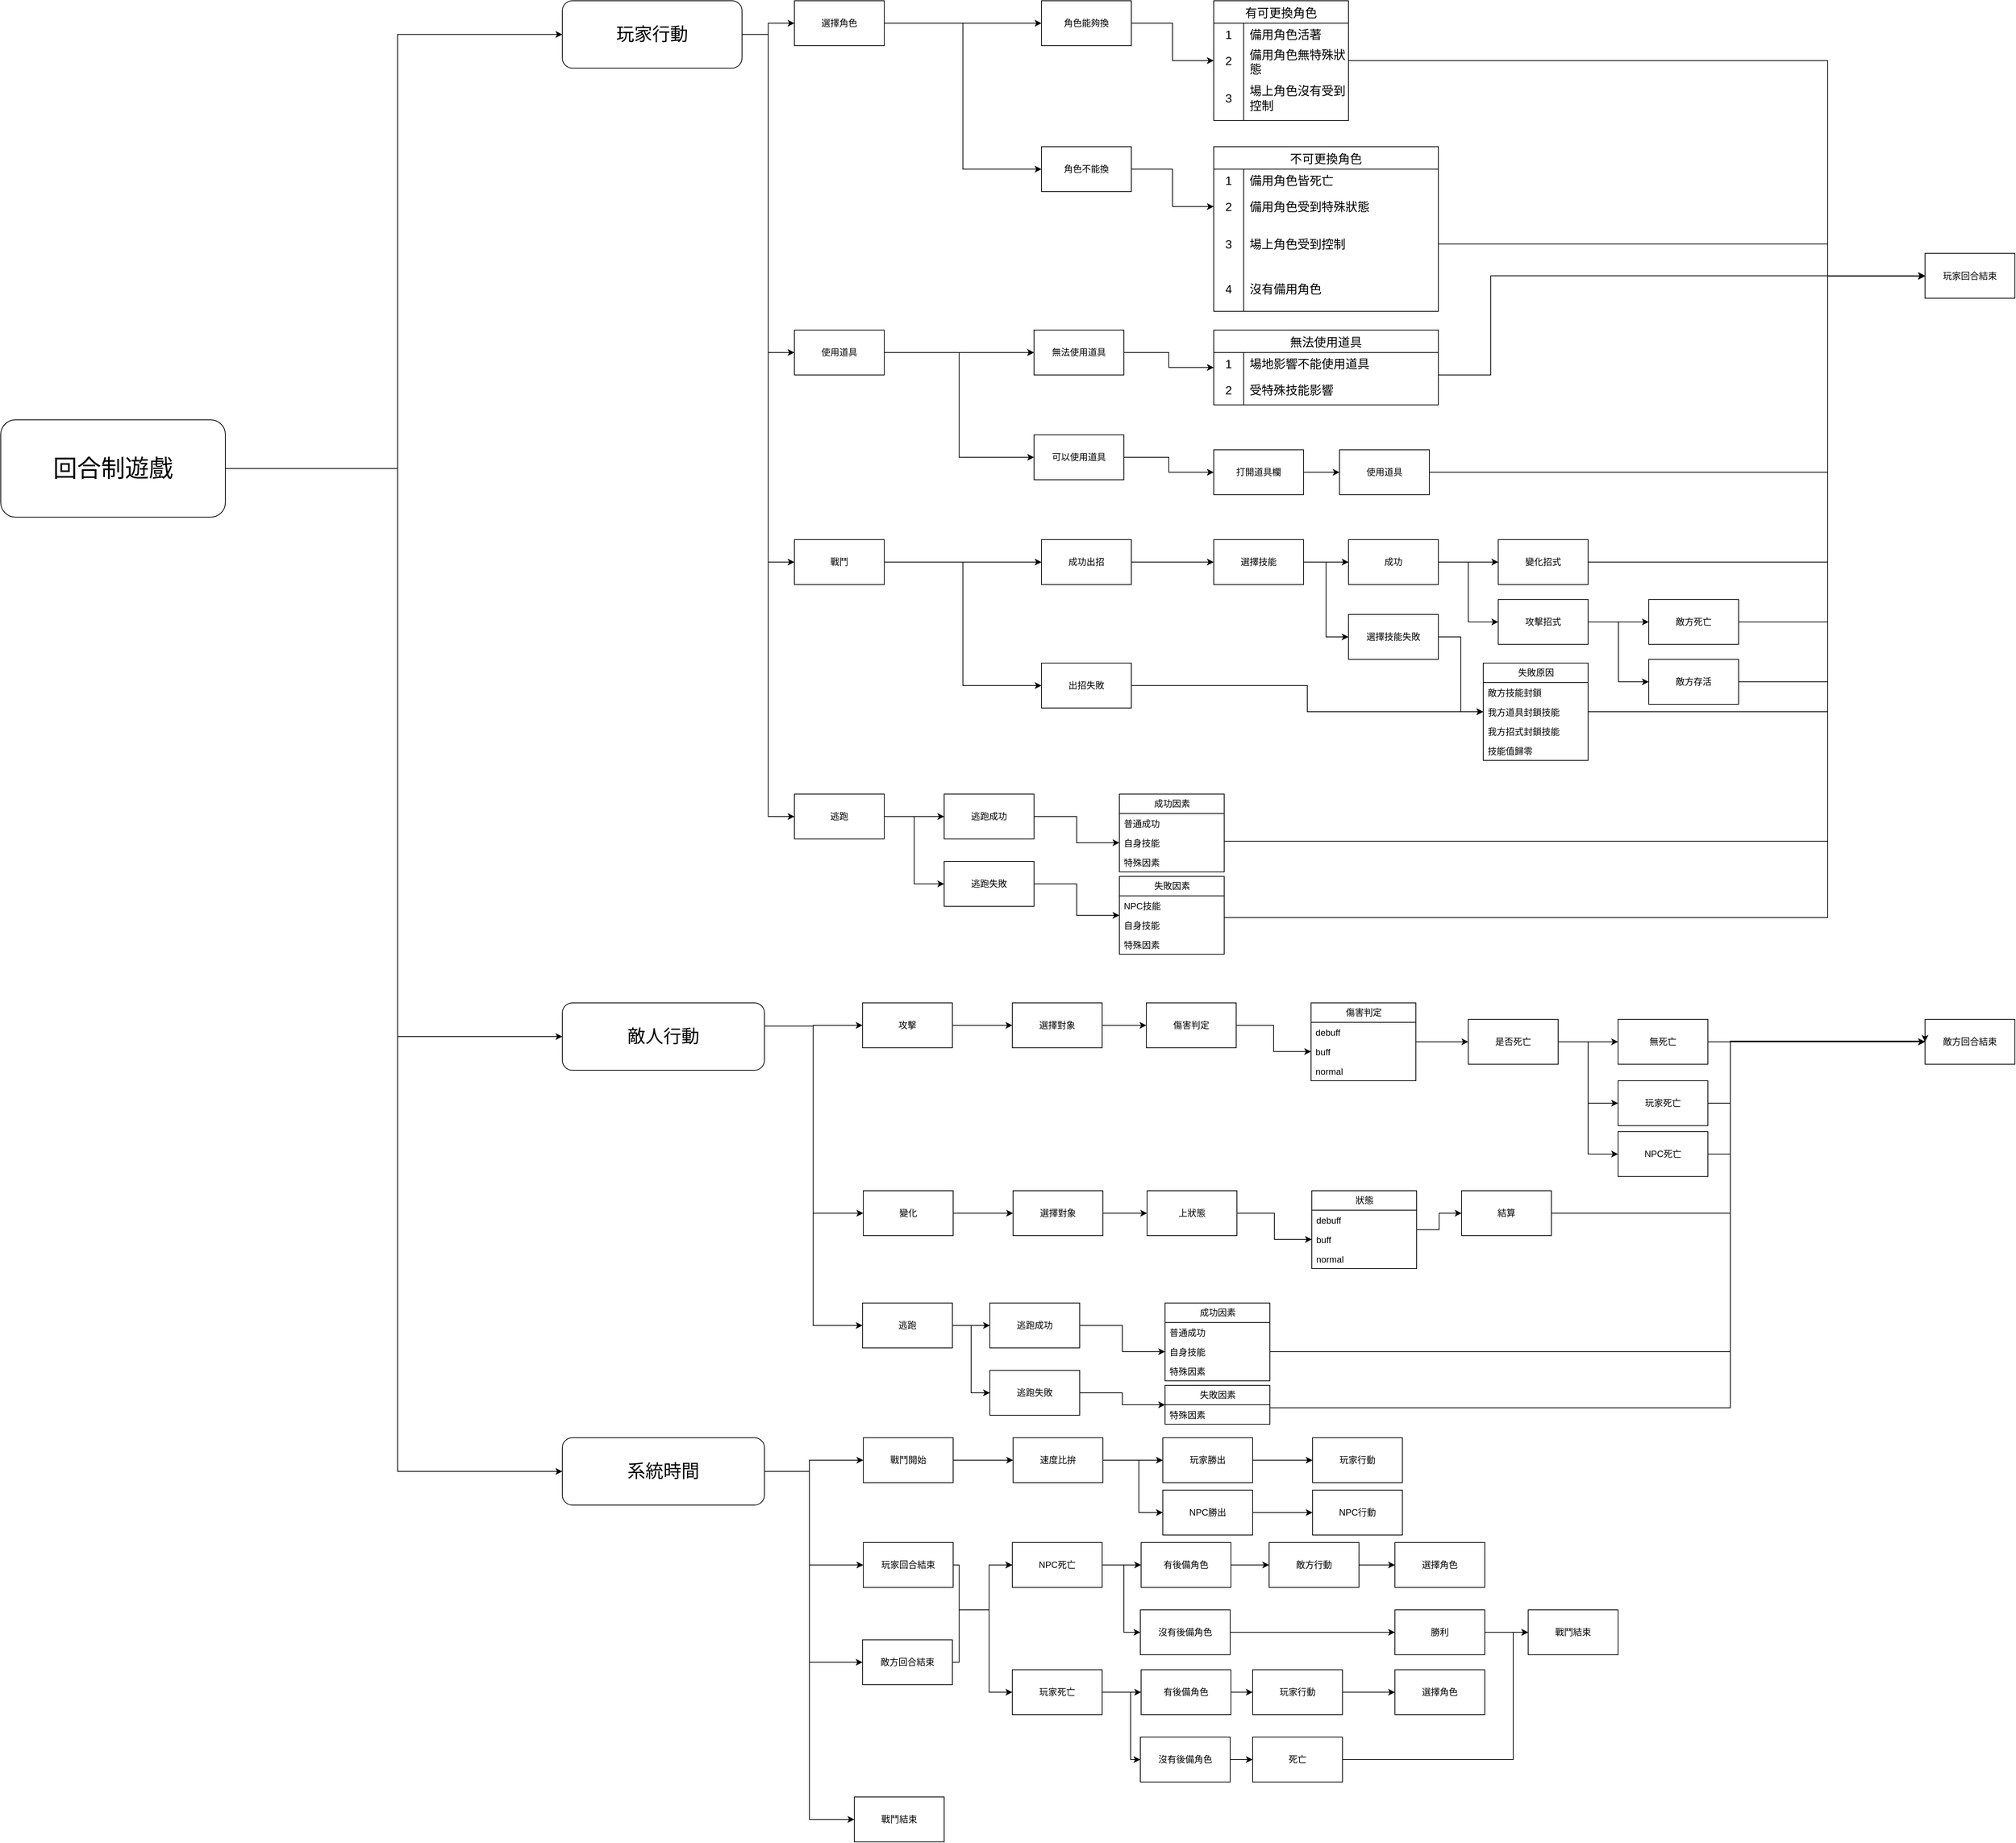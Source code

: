 <mxfile version="21.8.0" type="github">
  <diagram name="第 1 页" id="Yx1Tp-3RheTkns9B5Z6W">
    <mxGraphModel dx="1307" dy="1891" grid="1" gridSize="10" guides="1" tooltips="1" connect="1" arrows="1" fold="1" page="1" pageScale="1" pageWidth="827" pageHeight="1169" math="0" shadow="0">
      <root>
        <mxCell id="0" />
        <mxCell id="1" parent="0" />
        <mxCell id="YoOTowzyrClWi79sCNQv-5" value="" style="edgeStyle=orthogonalEdgeStyle;rounded=0;orthogonalLoop=1;jettySize=auto;html=1;" parent="1" source="YoOTowzyrClWi79sCNQv-1" target="YoOTowzyrClWi79sCNQv-3" edge="1">
          <mxGeometry relative="1" as="geometry">
            <Array as="points">
              <mxPoint x="620" y="455" />
              <mxPoint x="620" y="1214" />
            </Array>
          </mxGeometry>
        </mxCell>
        <mxCell id="YoOTowzyrClWi79sCNQv-8" style="edgeStyle=orthogonalEdgeStyle;rounded=0;orthogonalLoop=1;jettySize=auto;html=1;entryX=0;entryY=0.5;entryDx=0;entryDy=0;" parent="1" source="YoOTowzyrClWi79sCNQv-1" target="YoOTowzyrClWi79sCNQv-2" edge="1">
          <mxGeometry relative="1" as="geometry">
            <Array as="points">
              <mxPoint x="620" y="455" />
              <mxPoint x="620" y="-125" />
            </Array>
          </mxGeometry>
        </mxCell>
        <mxCell id="YoOTowzyrClWi79sCNQv-9" style="edgeStyle=orthogonalEdgeStyle;rounded=0;orthogonalLoop=1;jettySize=auto;html=1;entryX=0;entryY=0.5;entryDx=0;entryDy=0;" parent="1" source="YoOTowzyrClWi79sCNQv-1" target="YoOTowzyrClWi79sCNQv-4" edge="1">
          <mxGeometry relative="1" as="geometry">
            <Array as="points">
              <mxPoint x="620" y="455" />
              <mxPoint x="620" y="1795" />
            </Array>
          </mxGeometry>
        </mxCell>
        <mxCell id="YoOTowzyrClWi79sCNQv-1" value="&lt;font style=&quot;font-size: 32px;&quot;&gt;回合制遊戲&lt;/font&gt;" style="rounded=1;whiteSpace=wrap;html=1;" parent="1" vertex="1">
          <mxGeometry x="90" y="390" width="300" height="130" as="geometry" />
        </mxCell>
        <mxCell id="YoOTowzyrClWi79sCNQv-16" style="edgeStyle=orthogonalEdgeStyle;rounded=0;orthogonalLoop=1;jettySize=auto;html=1;entryX=0;entryY=0.5;entryDx=0;entryDy=0;" parent="1" source="YoOTowzyrClWi79sCNQv-2" target="YoOTowzyrClWi79sCNQv-12" edge="1">
          <mxGeometry relative="1" as="geometry" />
        </mxCell>
        <mxCell id="YoOTowzyrClWi79sCNQv-17" style="edgeStyle=orthogonalEdgeStyle;rounded=0;orthogonalLoop=1;jettySize=auto;html=1;entryX=0;entryY=0.5;entryDx=0;entryDy=0;" parent="1" source="YoOTowzyrClWi79sCNQv-2" target="YoOTowzyrClWi79sCNQv-13" edge="1">
          <mxGeometry relative="1" as="geometry" />
        </mxCell>
        <mxCell id="YoOTowzyrClWi79sCNQv-18" style="edgeStyle=orthogonalEdgeStyle;rounded=0;orthogonalLoop=1;jettySize=auto;html=1;entryX=0;entryY=0.5;entryDx=0;entryDy=0;" parent="1" source="YoOTowzyrClWi79sCNQv-2" target="YoOTowzyrClWi79sCNQv-14" edge="1">
          <mxGeometry relative="1" as="geometry" />
        </mxCell>
        <mxCell id="YoOTowzyrClWi79sCNQv-19" style="edgeStyle=orthogonalEdgeStyle;rounded=0;orthogonalLoop=1;jettySize=auto;html=1;entryX=0;entryY=0.5;entryDx=0;entryDy=0;" parent="1" source="YoOTowzyrClWi79sCNQv-2" target="YoOTowzyrClWi79sCNQv-15" edge="1">
          <mxGeometry relative="1" as="geometry" />
        </mxCell>
        <mxCell id="YoOTowzyrClWi79sCNQv-2" value="&lt;font style=&quot;font-size: 24px;&quot;&gt;玩家行動&lt;/font&gt;" style="rounded=1;whiteSpace=wrap;html=1;" parent="1" vertex="1">
          <mxGeometry x="840" y="-170" width="240" height="90" as="geometry" />
        </mxCell>
        <mxCell id="kcAdjaDuesn8WHpkDqXp-24" style="edgeStyle=orthogonalEdgeStyle;rounded=0;orthogonalLoop=1;jettySize=auto;html=1;entryX=0;entryY=0.5;entryDx=0;entryDy=0;" edge="1" parent="1" source="YoOTowzyrClWi79sCNQv-3" target="kcAdjaDuesn8WHpkDqXp-23">
          <mxGeometry relative="1" as="geometry">
            <Array as="points">
              <mxPoint x="1175" y="1200" />
            </Array>
          </mxGeometry>
        </mxCell>
        <mxCell id="kcAdjaDuesn8WHpkDqXp-27" style="edgeStyle=orthogonalEdgeStyle;rounded=0;orthogonalLoop=1;jettySize=auto;html=1;entryX=0;entryY=0.5;entryDx=0;entryDy=0;" edge="1" parent="1" source="YoOTowzyrClWi79sCNQv-3" target="kcAdjaDuesn8WHpkDqXp-25">
          <mxGeometry relative="1" as="geometry">
            <Array as="points">
              <mxPoint x="1175" y="1200" />
              <mxPoint x="1175" y="1450" />
            </Array>
          </mxGeometry>
        </mxCell>
        <mxCell id="kcAdjaDuesn8WHpkDqXp-28" style="edgeStyle=orthogonalEdgeStyle;rounded=0;orthogonalLoop=1;jettySize=auto;html=1;entryX=0;entryY=0.5;entryDx=0;entryDy=0;" edge="1" parent="1" source="YoOTowzyrClWi79sCNQv-3" target="kcAdjaDuesn8WHpkDqXp-26">
          <mxGeometry relative="1" as="geometry">
            <Array as="points">
              <mxPoint x="1175" y="1200" />
              <mxPoint x="1175" y="1600" />
            </Array>
          </mxGeometry>
        </mxCell>
        <mxCell id="YoOTowzyrClWi79sCNQv-3" value="&lt;font style=&quot;font-size: 24px;&quot;&gt;敵人行動&lt;/font&gt;" style="rounded=1;whiteSpace=wrap;html=1;" parent="1" vertex="1">
          <mxGeometry x="840" y="1169" width="270" height="90" as="geometry" />
        </mxCell>
        <mxCell id="kcAdjaDuesn8WHpkDqXp-86" style="edgeStyle=orthogonalEdgeStyle;rounded=0;orthogonalLoop=1;jettySize=auto;html=1;entryX=0;entryY=0.5;entryDx=0;entryDy=0;" edge="1" parent="1" source="YoOTowzyrClWi79sCNQv-4" target="kcAdjaDuesn8WHpkDqXp-83">
          <mxGeometry relative="1" as="geometry">
            <Array as="points">
              <mxPoint x="1170" y="1795" />
              <mxPoint x="1170" y="1780" />
            </Array>
          </mxGeometry>
        </mxCell>
        <mxCell id="kcAdjaDuesn8WHpkDqXp-88" style="edgeStyle=orthogonalEdgeStyle;rounded=0;orthogonalLoop=1;jettySize=auto;html=1;" edge="1" parent="1" source="YoOTowzyrClWi79sCNQv-4" target="kcAdjaDuesn8WHpkDqXp-84">
          <mxGeometry relative="1" as="geometry">
            <Array as="points">
              <mxPoint x="1170" y="1795" />
              <mxPoint x="1170" y="1920" />
            </Array>
          </mxGeometry>
        </mxCell>
        <mxCell id="kcAdjaDuesn8WHpkDqXp-89" style="edgeStyle=orthogonalEdgeStyle;rounded=0;orthogonalLoop=1;jettySize=auto;html=1;" edge="1" parent="1" source="YoOTowzyrClWi79sCNQv-4" target="kcAdjaDuesn8WHpkDqXp-85">
          <mxGeometry relative="1" as="geometry">
            <Array as="points">
              <mxPoint x="1170" y="1795" />
              <mxPoint x="1170" y="2050" />
            </Array>
          </mxGeometry>
        </mxCell>
        <mxCell id="kcAdjaDuesn8WHpkDqXp-141" style="edgeStyle=orthogonalEdgeStyle;rounded=0;orthogonalLoop=1;jettySize=auto;html=1;" edge="1" parent="1" source="YoOTowzyrClWi79sCNQv-4" target="kcAdjaDuesn8WHpkDqXp-140">
          <mxGeometry relative="1" as="geometry">
            <Array as="points">
              <mxPoint x="1170" y="1795" />
              <mxPoint x="1170" y="2260" />
            </Array>
          </mxGeometry>
        </mxCell>
        <mxCell id="YoOTowzyrClWi79sCNQv-4" value="&lt;font style=&quot;font-size: 24px;&quot;&gt;系統時間&lt;/font&gt;" style="rounded=1;whiteSpace=wrap;html=1;" parent="1" vertex="1">
          <mxGeometry x="840" y="1750" width="270" height="90" as="geometry" />
        </mxCell>
        <mxCell id="YoOTowzyrClWi79sCNQv-23" style="edgeStyle=orthogonalEdgeStyle;rounded=0;orthogonalLoop=1;jettySize=auto;html=1;entryX=0;entryY=0.5;entryDx=0;entryDy=0;" parent="1" source="YoOTowzyrClWi79sCNQv-12" target="YoOTowzyrClWi79sCNQv-20" edge="1">
          <mxGeometry relative="1" as="geometry" />
        </mxCell>
        <mxCell id="YoOTowzyrClWi79sCNQv-24" style="edgeStyle=orthogonalEdgeStyle;rounded=0;orthogonalLoop=1;jettySize=auto;html=1;entryX=0;entryY=0.5;entryDx=0;entryDy=0;" parent="1" source="YoOTowzyrClWi79sCNQv-12" target="YoOTowzyrClWi79sCNQv-22" edge="1">
          <mxGeometry relative="1" as="geometry" />
        </mxCell>
        <mxCell id="YoOTowzyrClWi79sCNQv-12" value="選擇角色" style="rounded=0;whiteSpace=wrap;html=1;" parent="1" vertex="1">
          <mxGeometry x="1150" y="-170" width="120" height="60" as="geometry" />
        </mxCell>
        <mxCell id="KjRn88IFFN9hU_ZQH7HQ-3" style="edgeStyle=orthogonalEdgeStyle;rounded=0;orthogonalLoop=1;jettySize=auto;html=1;entryX=0;entryY=0.5;entryDx=0;entryDy=0;" parent="1" source="YoOTowzyrClWi79sCNQv-13" target="KjRn88IFFN9hU_ZQH7HQ-2" edge="1">
          <mxGeometry relative="1" as="geometry" />
        </mxCell>
        <mxCell id="KjRn88IFFN9hU_ZQH7HQ-6" style="edgeStyle=orthogonalEdgeStyle;rounded=0;orthogonalLoop=1;jettySize=auto;html=1;entryX=0;entryY=0.5;entryDx=0;entryDy=0;" parent="1" source="YoOTowzyrClWi79sCNQv-13" target="KjRn88IFFN9hU_ZQH7HQ-5" edge="1">
          <mxGeometry relative="1" as="geometry" />
        </mxCell>
        <mxCell id="KjRn88IFFN9hU_ZQH7HQ-21" style="edgeStyle=orthogonalEdgeStyle;rounded=0;orthogonalLoop=1;jettySize=auto;html=1;entryX=0;entryY=0.5;entryDx=0;entryDy=0;" parent="1" source="YoOTowzyrClWi79sCNQv-13" target="KjRn88IFFN9hU_ZQH7HQ-5" edge="1">
          <mxGeometry relative="1" as="geometry" />
        </mxCell>
        <mxCell id="YoOTowzyrClWi79sCNQv-13" value="使用道具" style="rounded=0;whiteSpace=wrap;html=1;" parent="1" vertex="1">
          <mxGeometry x="1150" y="270" width="120" height="60" as="geometry" />
        </mxCell>
        <mxCell id="KjRn88IFFN9hU_ZQH7HQ-32" style="edgeStyle=orthogonalEdgeStyle;rounded=0;orthogonalLoop=1;jettySize=auto;html=1;entryX=0;entryY=0.5;entryDx=0;entryDy=0;" parent="1" source="YoOTowzyrClWi79sCNQv-14" target="KjRn88IFFN9hU_ZQH7HQ-31" edge="1">
          <mxGeometry relative="1" as="geometry" />
        </mxCell>
        <mxCell id="KjRn88IFFN9hU_ZQH7HQ-34" style="edgeStyle=orthogonalEdgeStyle;rounded=0;orthogonalLoop=1;jettySize=auto;html=1;entryX=0;entryY=0.5;entryDx=0;entryDy=0;" parent="1" source="YoOTowzyrClWi79sCNQv-14" target="KjRn88IFFN9hU_ZQH7HQ-33" edge="1">
          <mxGeometry relative="1" as="geometry" />
        </mxCell>
        <mxCell id="YoOTowzyrClWi79sCNQv-14" value="戰鬥" style="rounded=0;whiteSpace=wrap;html=1;" parent="1" vertex="1">
          <mxGeometry x="1150" y="550" width="120" height="60" as="geometry" />
        </mxCell>
        <mxCell id="kcAdjaDuesn8WHpkDqXp-2" value="" style="edgeStyle=orthogonalEdgeStyle;rounded=0;orthogonalLoop=1;jettySize=auto;html=1;" edge="1" parent="1" source="YoOTowzyrClWi79sCNQv-15" target="kcAdjaDuesn8WHpkDqXp-1">
          <mxGeometry relative="1" as="geometry" />
        </mxCell>
        <mxCell id="kcAdjaDuesn8WHpkDqXp-4" style="edgeStyle=orthogonalEdgeStyle;rounded=0;orthogonalLoop=1;jettySize=auto;html=1;entryX=0;entryY=0.5;entryDx=0;entryDy=0;" edge="1" parent="1" source="YoOTowzyrClWi79sCNQv-15" target="kcAdjaDuesn8WHpkDqXp-3">
          <mxGeometry relative="1" as="geometry" />
        </mxCell>
        <mxCell id="YoOTowzyrClWi79sCNQv-15" value="逃跑" style="rounded=0;whiteSpace=wrap;html=1;" parent="1" vertex="1">
          <mxGeometry x="1150" y="890" width="120" height="60" as="geometry" />
        </mxCell>
        <mxCell id="YoOTowzyrClWi79sCNQv-36" style="edgeStyle=orthogonalEdgeStyle;rounded=0;orthogonalLoop=1;jettySize=auto;html=1;entryX=0;entryY=0.5;entryDx=0;entryDy=0;" parent="1" source="YoOTowzyrClWi79sCNQv-20" target="YoOTowzyrClWi79sCNQv-30" edge="1">
          <mxGeometry relative="1" as="geometry" />
        </mxCell>
        <mxCell id="YoOTowzyrClWi79sCNQv-20" value="角色能夠換" style="rounded=0;whiteSpace=wrap;html=1;" parent="1" vertex="1">
          <mxGeometry x="1480" y="-170" width="120" height="60" as="geometry" />
        </mxCell>
        <mxCell id="YoOTowzyrClWi79sCNQv-47" style="edgeStyle=orthogonalEdgeStyle;rounded=0;orthogonalLoop=1;jettySize=auto;html=1;" parent="1" source="YoOTowzyrClWi79sCNQv-22" target="YoOTowzyrClWi79sCNQv-41" edge="1">
          <mxGeometry relative="1" as="geometry" />
        </mxCell>
        <mxCell id="YoOTowzyrClWi79sCNQv-22" value="角色不能換" style="rounded=0;whiteSpace=wrap;html=1;" parent="1" vertex="1">
          <mxGeometry x="1480" y="25" width="120" height="60" as="geometry" />
        </mxCell>
        <mxCell id="YoOTowzyrClWi79sCNQv-26" value="有可更換角色" style="shape=table;startSize=30;container=1;collapsible=0;childLayout=tableLayout;fixedRows=1;rowLines=0;fontStyle=0;strokeColor=default;fontSize=16;" parent="1" vertex="1">
          <mxGeometry x="1710" y="-170" width="180" height="160" as="geometry" />
        </mxCell>
        <mxCell id="YoOTowzyrClWi79sCNQv-27" value="" style="shape=tableRow;horizontal=0;startSize=0;swimlaneHead=0;swimlaneBody=0;top=0;left=0;bottom=0;right=0;collapsible=0;dropTarget=0;fillColor=none;points=[[0,0.5],[1,0.5]];portConstraint=eastwest;strokeColor=inherit;fontSize=16;" parent="YoOTowzyrClWi79sCNQv-26" vertex="1">
          <mxGeometry y="30" width="180" height="30" as="geometry" />
        </mxCell>
        <mxCell id="YoOTowzyrClWi79sCNQv-28" value="1" style="shape=partialRectangle;html=1;whiteSpace=wrap;connectable=0;fillColor=none;top=0;left=0;bottom=0;right=0;overflow=hidden;pointerEvents=1;strokeColor=inherit;fontSize=16;" parent="YoOTowzyrClWi79sCNQv-27" vertex="1">
          <mxGeometry width="40" height="30" as="geometry">
            <mxRectangle width="40" height="30" as="alternateBounds" />
          </mxGeometry>
        </mxCell>
        <mxCell id="YoOTowzyrClWi79sCNQv-29" value="備用角色活著" style="shape=partialRectangle;html=1;whiteSpace=wrap;connectable=0;fillColor=none;top=0;left=0;bottom=0;right=0;align=left;spacingLeft=6;overflow=hidden;strokeColor=inherit;fontSize=16;" parent="YoOTowzyrClWi79sCNQv-27" vertex="1">
          <mxGeometry x="40" width="140" height="30" as="geometry">
            <mxRectangle width="140" height="30" as="alternateBounds" />
          </mxGeometry>
        </mxCell>
        <mxCell id="YoOTowzyrClWi79sCNQv-30" value="" style="shape=tableRow;horizontal=0;startSize=0;swimlaneHead=0;swimlaneBody=0;top=0;left=0;bottom=0;right=0;collapsible=0;dropTarget=0;fillColor=none;points=[[0,0.5],[1,0.5]];portConstraint=eastwest;strokeColor=inherit;fontSize=16;" parent="YoOTowzyrClWi79sCNQv-26" vertex="1">
          <mxGeometry y="60" width="180" height="40" as="geometry" />
        </mxCell>
        <mxCell id="YoOTowzyrClWi79sCNQv-31" value="2" style="shape=partialRectangle;html=1;whiteSpace=wrap;connectable=0;fillColor=none;top=0;left=0;bottom=0;right=0;overflow=hidden;strokeColor=inherit;fontSize=16;" parent="YoOTowzyrClWi79sCNQv-30" vertex="1">
          <mxGeometry width="40" height="40" as="geometry">
            <mxRectangle width="40" height="40" as="alternateBounds" />
          </mxGeometry>
        </mxCell>
        <mxCell id="YoOTowzyrClWi79sCNQv-32" value="備用角色無特殊狀態" style="shape=partialRectangle;html=1;whiteSpace=wrap;connectable=0;fillColor=none;top=0;left=0;bottom=0;right=0;align=left;spacingLeft=6;overflow=hidden;strokeColor=inherit;fontSize=16;" parent="YoOTowzyrClWi79sCNQv-30" vertex="1">
          <mxGeometry x="40" width="140" height="40" as="geometry">
            <mxRectangle width="140" height="40" as="alternateBounds" />
          </mxGeometry>
        </mxCell>
        <mxCell id="YoOTowzyrClWi79sCNQv-33" value="" style="shape=tableRow;horizontal=0;startSize=0;swimlaneHead=0;swimlaneBody=0;top=0;left=0;bottom=0;right=0;collapsible=0;dropTarget=0;fillColor=none;points=[[0,0.5],[1,0.5]];portConstraint=eastwest;strokeColor=inherit;fontSize=16;" parent="YoOTowzyrClWi79sCNQv-26" vertex="1">
          <mxGeometry y="100" width="180" height="60" as="geometry" />
        </mxCell>
        <mxCell id="YoOTowzyrClWi79sCNQv-34" value="3" style="shape=partialRectangle;html=1;whiteSpace=wrap;connectable=0;fillColor=none;top=0;left=0;bottom=0;right=0;overflow=hidden;strokeColor=inherit;fontSize=16;" parent="YoOTowzyrClWi79sCNQv-33" vertex="1">
          <mxGeometry width="40" height="60" as="geometry">
            <mxRectangle width="40" height="60" as="alternateBounds" />
          </mxGeometry>
        </mxCell>
        <mxCell id="YoOTowzyrClWi79sCNQv-35" value="場上角色沒有受到控制" style="shape=partialRectangle;html=1;whiteSpace=wrap;connectable=0;fillColor=none;top=0;left=0;bottom=0;right=0;align=left;spacingLeft=6;overflow=hidden;strokeColor=inherit;fontSize=16;" parent="YoOTowzyrClWi79sCNQv-33" vertex="1">
          <mxGeometry x="40" width="140" height="60" as="geometry">
            <mxRectangle width="140" height="60" as="alternateBounds" />
          </mxGeometry>
        </mxCell>
        <mxCell id="YoOTowzyrClWi79sCNQv-37" value="不可更換角色" style="shape=table;startSize=30;container=1;collapsible=0;childLayout=tableLayout;fixedRows=1;rowLines=0;fontStyle=0;strokeColor=default;fontSize=16;" parent="1" vertex="1">
          <mxGeometry x="1710" y="25" width="300" height="220" as="geometry" />
        </mxCell>
        <mxCell id="YoOTowzyrClWi79sCNQv-38" value="" style="shape=tableRow;horizontal=0;startSize=0;swimlaneHead=0;swimlaneBody=0;top=0;left=0;bottom=0;right=0;collapsible=0;dropTarget=0;fillColor=none;points=[[0,0.5],[1,0.5]];portConstraint=eastwest;strokeColor=inherit;fontSize=16;" parent="YoOTowzyrClWi79sCNQv-37" vertex="1">
          <mxGeometry y="30" width="300" height="30" as="geometry" />
        </mxCell>
        <mxCell id="YoOTowzyrClWi79sCNQv-39" value="1" style="shape=partialRectangle;html=1;whiteSpace=wrap;connectable=0;fillColor=none;top=0;left=0;bottom=0;right=0;overflow=hidden;pointerEvents=1;strokeColor=inherit;fontSize=16;" parent="YoOTowzyrClWi79sCNQv-38" vertex="1">
          <mxGeometry width="40" height="30" as="geometry">
            <mxRectangle width="40" height="30" as="alternateBounds" />
          </mxGeometry>
        </mxCell>
        <mxCell id="YoOTowzyrClWi79sCNQv-40" value="備用角色皆死亡" style="shape=partialRectangle;html=1;whiteSpace=wrap;connectable=0;fillColor=none;top=0;left=0;bottom=0;right=0;align=left;spacingLeft=6;overflow=hidden;strokeColor=inherit;fontSize=16;" parent="YoOTowzyrClWi79sCNQv-38" vertex="1">
          <mxGeometry x="40" width="260" height="30" as="geometry">
            <mxRectangle width="260" height="30" as="alternateBounds" />
          </mxGeometry>
        </mxCell>
        <mxCell id="YoOTowzyrClWi79sCNQv-41" value="" style="shape=tableRow;horizontal=0;startSize=0;swimlaneHead=0;swimlaneBody=0;top=0;left=0;bottom=0;right=0;collapsible=0;dropTarget=0;fillColor=none;points=[[0,0.5],[1,0.5]];portConstraint=eastwest;strokeColor=inherit;fontSize=16;" parent="YoOTowzyrClWi79sCNQv-37" vertex="1">
          <mxGeometry y="60" width="300" height="40" as="geometry" />
        </mxCell>
        <mxCell id="YoOTowzyrClWi79sCNQv-42" value="2" style="shape=partialRectangle;html=1;whiteSpace=wrap;connectable=0;fillColor=none;top=0;left=0;bottom=0;right=0;overflow=hidden;strokeColor=inherit;fontSize=16;" parent="YoOTowzyrClWi79sCNQv-41" vertex="1">
          <mxGeometry width="40" height="40" as="geometry">
            <mxRectangle width="40" height="40" as="alternateBounds" />
          </mxGeometry>
        </mxCell>
        <mxCell id="YoOTowzyrClWi79sCNQv-43" value="備用角色受到特殊狀態" style="shape=partialRectangle;html=1;whiteSpace=wrap;connectable=0;fillColor=none;top=0;left=0;bottom=0;right=0;align=left;spacingLeft=6;overflow=hidden;strokeColor=inherit;fontSize=16;" parent="YoOTowzyrClWi79sCNQv-41" vertex="1">
          <mxGeometry x="40" width="260" height="40" as="geometry">
            <mxRectangle width="260" height="40" as="alternateBounds" />
          </mxGeometry>
        </mxCell>
        <mxCell id="YoOTowzyrClWi79sCNQv-44" value="" style="shape=tableRow;horizontal=0;startSize=0;swimlaneHead=0;swimlaneBody=0;top=0;left=0;bottom=0;right=0;collapsible=0;dropTarget=0;fillColor=none;points=[[0,0.5],[1,0.5]];portConstraint=eastwest;strokeColor=inherit;fontSize=16;" parent="YoOTowzyrClWi79sCNQv-37" vertex="1">
          <mxGeometry y="100" width="300" height="60" as="geometry" />
        </mxCell>
        <mxCell id="YoOTowzyrClWi79sCNQv-45" value="3" style="shape=partialRectangle;html=1;whiteSpace=wrap;connectable=0;fillColor=none;top=0;left=0;bottom=0;right=0;overflow=hidden;strokeColor=inherit;fontSize=16;" parent="YoOTowzyrClWi79sCNQv-44" vertex="1">
          <mxGeometry width="40" height="60" as="geometry">
            <mxRectangle width="40" height="60" as="alternateBounds" />
          </mxGeometry>
        </mxCell>
        <mxCell id="YoOTowzyrClWi79sCNQv-46" value="場上角色受到控制" style="shape=partialRectangle;html=1;whiteSpace=wrap;connectable=0;fillColor=none;top=0;left=0;bottom=0;right=0;align=left;spacingLeft=6;overflow=hidden;strokeColor=inherit;fontSize=16;" parent="YoOTowzyrClWi79sCNQv-44" vertex="1">
          <mxGeometry x="40" width="260" height="60" as="geometry">
            <mxRectangle width="260" height="60" as="alternateBounds" />
          </mxGeometry>
        </mxCell>
        <mxCell id="YoOTowzyrClWi79sCNQv-48" value="" style="shape=tableRow;horizontal=0;startSize=0;swimlaneHead=0;swimlaneBody=0;top=0;left=0;bottom=0;right=0;collapsible=0;dropTarget=0;fillColor=none;points=[[0,0.5],[1,0.5]];portConstraint=eastwest;strokeColor=inherit;fontSize=16;" parent="YoOTowzyrClWi79sCNQv-37" vertex="1">
          <mxGeometry y="160" width="300" height="60" as="geometry" />
        </mxCell>
        <mxCell id="YoOTowzyrClWi79sCNQv-49" value="4" style="shape=partialRectangle;html=1;whiteSpace=wrap;connectable=0;fillColor=none;top=0;left=0;bottom=0;right=0;overflow=hidden;strokeColor=inherit;fontSize=16;" parent="YoOTowzyrClWi79sCNQv-48" vertex="1">
          <mxGeometry width="40" height="60" as="geometry">
            <mxRectangle width="40" height="60" as="alternateBounds" />
          </mxGeometry>
        </mxCell>
        <mxCell id="YoOTowzyrClWi79sCNQv-50" value="沒有備用角色" style="shape=partialRectangle;html=1;whiteSpace=wrap;connectable=0;fillColor=none;top=0;left=0;bottom=0;right=0;align=left;spacingLeft=6;overflow=hidden;strokeColor=inherit;fontSize=16;" parent="YoOTowzyrClWi79sCNQv-48" vertex="1">
          <mxGeometry x="40" width="260" height="60" as="geometry">
            <mxRectangle width="260" height="60" as="alternateBounds" />
          </mxGeometry>
        </mxCell>
        <mxCell id="KjRn88IFFN9hU_ZQH7HQ-23" style="edgeStyle=orthogonalEdgeStyle;rounded=0;orthogonalLoop=1;jettySize=auto;html=1;entryX=0;entryY=0.5;entryDx=0;entryDy=0;" parent="1" source="KjRn88IFFN9hU_ZQH7HQ-1" target="KjRn88IFFN9hU_ZQH7HQ-22" edge="1">
          <mxGeometry relative="1" as="geometry" />
        </mxCell>
        <mxCell id="KjRn88IFFN9hU_ZQH7HQ-1" value="打開道具欄" style="rounded=0;whiteSpace=wrap;html=1;" parent="1" vertex="1">
          <mxGeometry x="1710" y="430" width="120" height="60" as="geometry" />
        </mxCell>
        <mxCell id="KjRn88IFFN9hU_ZQH7HQ-4" style="edgeStyle=orthogonalEdgeStyle;rounded=0;orthogonalLoop=1;jettySize=auto;html=1;entryX=0;entryY=0.5;entryDx=0;entryDy=0;" parent="1" source="KjRn88IFFN9hU_ZQH7HQ-2" target="KjRn88IFFN9hU_ZQH7HQ-1" edge="1">
          <mxGeometry relative="1" as="geometry" />
        </mxCell>
        <mxCell id="KjRn88IFFN9hU_ZQH7HQ-2" value="可以使用道具" style="rounded=0;whiteSpace=wrap;html=1;" parent="1" vertex="1">
          <mxGeometry x="1470" y="410" width="120" height="60" as="geometry" />
        </mxCell>
        <mxCell id="KjRn88IFFN9hU_ZQH7HQ-20" style="edgeStyle=orthogonalEdgeStyle;rounded=0;orthogonalLoop=1;jettySize=auto;html=1;entryX=0;entryY=0.5;entryDx=0;entryDy=0;" parent="1" source="KjRn88IFFN9hU_ZQH7HQ-5" target="KjRn88IFFN9hU_ZQH7HQ-7" edge="1">
          <mxGeometry relative="1" as="geometry" />
        </mxCell>
        <mxCell id="KjRn88IFFN9hU_ZQH7HQ-5" value="無法使用道具" style="rounded=0;whiteSpace=wrap;html=1;" parent="1" vertex="1">
          <mxGeometry x="1470" y="270" width="120" height="60" as="geometry" />
        </mxCell>
        <mxCell id="KjRn88IFFN9hU_ZQH7HQ-28" style="edgeStyle=orthogonalEdgeStyle;rounded=0;orthogonalLoop=1;jettySize=auto;html=1;entryX=0;entryY=0.5;entryDx=0;entryDy=0;" parent="1" source="KjRn88IFFN9hU_ZQH7HQ-7" target="KjRn88IFFN9hU_ZQH7HQ-24" edge="1">
          <mxGeometry relative="1" as="geometry">
            <Array as="points">
              <mxPoint x="2080" y="330" />
              <mxPoint x="2080" y="198" />
            </Array>
          </mxGeometry>
        </mxCell>
        <mxCell id="KjRn88IFFN9hU_ZQH7HQ-7" value="無法使用道具" style="shape=table;startSize=30;container=1;collapsible=0;childLayout=tableLayout;fixedRows=1;rowLines=0;fontStyle=0;strokeColor=default;fontSize=16;" parent="1" vertex="1">
          <mxGeometry x="1710" y="270" width="300" height="100" as="geometry" />
        </mxCell>
        <mxCell id="KjRn88IFFN9hU_ZQH7HQ-8" value="" style="shape=tableRow;horizontal=0;startSize=0;swimlaneHead=0;swimlaneBody=0;top=0;left=0;bottom=0;right=0;collapsible=0;dropTarget=0;fillColor=none;points=[[0,0.5],[1,0.5]];portConstraint=eastwest;strokeColor=inherit;fontSize=16;" parent="KjRn88IFFN9hU_ZQH7HQ-7" vertex="1">
          <mxGeometry y="30" width="300" height="30" as="geometry" />
        </mxCell>
        <mxCell id="KjRn88IFFN9hU_ZQH7HQ-9" value="1" style="shape=partialRectangle;html=1;whiteSpace=wrap;connectable=0;fillColor=none;top=0;left=0;bottom=0;right=0;overflow=hidden;pointerEvents=1;strokeColor=inherit;fontSize=16;" parent="KjRn88IFFN9hU_ZQH7HQ-8" vertex="1">
          <mxGeometry width="40" height="30" as="geometry">
            <mxRectangle width="40" height="30" as="alternateBounds" />
          </mxGeometry>
        </mxCell>
        <mxCell id="KjRn88IFFN9hU_ZQH7HQ-10" value="場地影響不能使用道具" style="shape=partialRectangle;html=1;whiteSpace=wrap;connectable=0;fillColor=none;top=0;left=0;bottom=0;right=0;align=left;spacingLeft=6;overflow=hidden;strokeColor=inherit;fontSize=16;" parent="KjRn88IFFN9hU_ZQH7HQ-8" vertex="1">
          <mxGeometry x="40" width="260" height="30" as="geometry">
            <mxRectangle width="260" height="30" as="alternateBounds" />
          </mxGeometry>
        </mxCell>
        <mxCell id="KjRn88IFFN9hU_ZQH7HQ-11" value="" style="shape=tableRow;horizontal=0;startSize=0;swimlaneHead=0;swimlaneBody=0;top=0;left=0;bottom=0;right=0;collapsible=0;dropTarget=0;fillColor=none;points=[[0,0.5],[1,0.5]];portConstraint=eastwest;strokeColor=inherit;fontSize=16;" parent="KjRn88IFFN9hU_ZQH7HQ-7" vertex="1">
          <mxGeometry y="60" width="300" height="40" as="geometry" />
        </mxCell>
        <mxCell id="KjRn88IFFN9hU_ZQH7HQ-12" value="2" style="shape=partialRectangle;html=1;whiteSpace=wrap;connectable=0;fillColor=none;top=0;left=0;bottom=0;right=0;overflow=hidden;strokeColor=inherit;fontSize=16;" parent="KjRn88IFFN9hU_ZQH7HQ-11" vertex="1">
          <mxGeometry width="40" height="40" as="geometry">
            <mxRectangle width="40" height="40" as="alternateBounds" />
          </mxGeometry>
        </mxCell>
        <mxCell id="KjRn88IFFN9hU_ZQH7HQ-13" value="受特殊技能影響" style="shape=partialRectangle;html=1;whiteSpace=wrap;connectable=0;fillColor=none;top=0;left=0;bottom=0;right=0;align=left;spacingLeft=6;overflow=hidden;strokeColor=inherit;fontSize=16;" parent="KjRn88IFFN9hU_ZQH7HQ-11" vertex="1">
          <mxGeometry x="40" width="260" height="40" as="geometry">
            <mxRectangle width="260" height="40" as="alternateBounds" />
          </mxGeometry>
        </mxCell>
        <mxCell id="KjRn88IFFN9hU_ZQH7HQ-30" style="edgeStyle=orthogonalEdgeStyle;rounded=0;orthogonalLoop=1;jettySize=auto;html=1;entryX=0;entryY=0.5;entryDx=0;entryDy=0;" parent="1" source="KjRn88IFFN9hU_ZQH7HQ-22" target="KjRn88IFFN9hU_ZQH7HQ-24" edge="1">
          <mxGeometry relative="1" as="geometry">
            <Array as="points">
              <mxPoint x="2530" y="460" />
              <mxPoint x="2530" y="198" />
            </Array>
          </mxGeometry>
        </mxCell>
        <mxCell id="KjRn88IFFN9hU_ZQH7HQ-22" value="使用道具" style="rounded=0;whiteSpace=wrap;html=1;" parent="1" vertex="1">
          <mxGeometry x="1878" y="430" width="120" height="60" as="geometry" />
        </mxCell>
        <mxCell id="KjRn88IFFN9hU_ZQH7HQ-24" value="玩家回合結束" style="rounded=0;whiteSpace=wrap;html=1;" parent="1" vertex="1">
          <mxGeometry x="2660" y="167.5" width="120" height="60" as="geometry" />
        </mxCell>
        <mxCell id="KjRn88IFFN9hU_ZQH7HQ-25" style="edgeStyle=orthogonalEdgeStyle;rounded=0;orthogonalLoop=1;jettySize=auto;html=1;entryX=0;entryY=0.5;entryDx=0;entryDy=0;" parent="1" source="YoOTowzyrClWi79sCNQv-30" target="KjRn88IFFN9hU_ZQH7HQ-24" edge="1">
          <mxGeometry relative="1" as="geometry">
            <Array as="points">
              <mxPoint x="2530" y="-90" />
              <mxPoint x="2530" y="198" />
            </Array>
          </mxGeometry>
        </mxCell>
        <mxCell id="KjRn88IFFN9hU_ZQH7HQ-27" style="edgeStyle=orthogonalEdgeStyle;rounded=0;orthogonalLoop=1;jettySize=auto;html=1;entryX=0;entryY=0.5;entryDx=0;entryDy=0;" parent="1" source="YoOTowzyrClWi79sCNQv-44" target="KjRn88IFFN9hU_ZQH7HQ-24" edge="1">
          <mxGeometry relative="1" as="geometry">
            <Array as="points">
              <mxPoint x="2530" y="155" />
              <mxPoint x="2530" y="198" />
            </Array>
          </mxGeometry>
        </mxCell>
        <mxCell id="KjRn88IFFN9hU_ZQH7HQ-36" style="edgeStyle=orthogonalEdgeStyle;rounded=0;orthogonalLoop=1;jettySize=auto;html=1;entryX=0;entryY=0.5;entryDx=0;entryDy=0;" parent="1" source="KjRn88IFFN9hU_ZQH7HQ-31" target="KjRn88IFFN9hU_ZQH7HQ-35" edge="1">
          <mxGeometry relative="1" as="geometry" />
        </mxCell>
        <mxCell id="KjRn88IFFN9hU_ZQH7HQ-31" value="成功出招" style="rounded=0;whiteSpace=wrap;html=1;" parent="1" vertex="1">
          <mxGeometry x="1480" y="550" width="120" height="60" as="geometry" />
        </mxCell>
        <mxCell id="KjRn88IFFN9hU_ZQH7HQ-60" style="edgeStyle=orthogonalEdgeStyle;rounded=0;orthogonalLoop=1;jettySize=auto;html=1;entryX=0;entryY=0.5;entryDx=0;entryDy=0;" parent="1" source="KjRn88IFFN9hU_ZQH7HQ-33" target="KjRn88IFFN9hU_ZQH7HQ-55" edge="1">
          <mxGeometry relative="1" as="geometry" />
        </mxCell>
        <mxCell id="KjRn88IFFN9hU_ZQH7HQ-33" value="出招失敗" style="rounded=0;whiteSpace=wrap;html=1;" parent="1" vertex="1">
          <mxGeometry x="1480" y="715" width="120" height="60" as="geometry" />
        </mxCell>
        <mxCell id="KjRn88IFFN9hU_ZQH7HQ-39" style="edgeStyle=orthogonalEdgeStyle;rounded=0;orthogonalLoop=1;jettySize=auto;html=1;entryX=0;entryY=0.5;entryDx=0;entryDy=0;" parent="1" source="KjRn88IFFN9hU_ZQH7HQ-35" target="KjRn88IFFN9hU_ZQH7HQ-38" edge="1">
          <mxGeometry relative="1" as="geometry" />
        </mxCell>
        <mxCell id="KjRn88IFFN9hU_ZQH7HQ-40" style="edgeStyle=orthogonalEdgeStyle;rounded=0;orthogonalLoop=1;jettySize=auto;html=1;entryX=0;entryY=0.5;entryDx=0;entryDy=0;" parent="1" source="KjRn88IFFN9hU_ZQH7HQ-35" target="KjRn88IFFN9hU_ZQH7HQ-37" edge="1">
          <mxGeometry relative="1" as="geometry" />
        </mxCell>
        <mxCell id="KjRn88IFFN9hU_ZQH7HQ-35" value="選擇技能" style="rounded=0;whiteSpace=wrap;html=1;" parent="1" vertex="1">
          <mxGeometry x="1710" y="550" width="120" height="60" as="geometry" />
        </mxCell>
        <mxCell id="KjRn88IFFN9hU_ZQH7HQ-57" style="edgeStyle=orthogonalEdgeStyle;rounded=0;orthogonalLoop=1;jettySize=auto;html=1;entryX=0;entryY=0.5;entryDx=0;entryDy=0;" parent="1" source="KjRn88IFFN9hU_ZQH7HQ-37" target="KjRn88IFFN9hU_ZQH7HQ-53" edge="1">
          <mxGeometry relative="1" as="geometry" />
        </mxCell>
        <mxCell id="KjRn88IFFN9hU_ZQH7HQ-37" value="選擇技能失敗" style="rounded=0;whiteSpace=wrap;html=1;" parent="1" vertex="1">
          <mxGeometry x="1890" y="650" width="120" height="60" as="geometry" />
        </mxCell>
        <mxCell id="KjRn88IFFN9hU_ZQH7HQ-42" value="" style="edgeStyle=orthogonalEdgeStyle;rounded=0;orthogonalLoop=1;jettySize=auto;html=1;" parent="1" source="KjRn88IFFN9hU_ZQH7HQ-38" target="KjRn88IFFN9hU_ZQH7HQ-41" edge="1">
          <mxGeometry relative="1" as="geometry" />
        </mxCell>
        <mxCell id="KjRn88IFFN9hU_ZQH7HQ-44" style="edgeStyle=orthogonalEdgeStyle;rounded=0;orthogonalLoop=1;jettySize=auto;html=1;entryX=0;entryY=0.5;entryDx=0;entryDy=0;" parent="1" source="KjRn88IFFN9hU_ZQH7HQ-38" target="KjRn88IFFN9hU_ZQH7HQ-43" edge="1">
          <mxGeometry relative="1" as="geometry" />
        </mxCell>
        <mxCell id="KjRn88IFFN9hU_ZQH7HQ-38" value="成功" style="rounded=0;whiteSpace=wrap;html=1;" parent="1" vertex="1">
          <mxGeometry x="1890" y="550" width="120" height="60" as="geometry" />
        </mxCell>
        <mxCell id="KjRn88IFFN9hU_ZQH7HQ-45" style="edgeStyle=orthogonalEdgeStyle;rounded=0;orthogonalLoop=1;jettySize=auto;html=1;entryX=0;entryY=0.5;entryDx=0;entryDy=0;" parent="1" source="KjRn88IFFN9hU_ZQH7HQ-41" target="KjRn88IFFN9hU_ZQH7HQ-24" edge="1">
          <mxGeometry relative="1" as="geometry">
            <Array as="points">
              <mxPoint x="2530" y="580" />
              <mxPoint x="2530" y="198" />
            </Array>
          </mxGeometry>
        </mxCell>
        <mxCell id="KjRn88IFFN9hU_ZQH7HQ-41" value="變化招式" style="rounded=0;whiteSpace=wrap;html=1;" parent="1" vertex="1">
          <mxGeometry x="2090" y="550" width="120" height="60" as="geometry" />
        </mxCell>
        <mxCell id="KjRn88IFFN9hU_ZQH7HQ-48" value="" style="edgeStyle=orthogonalEdgeStyle;rounded=0;orthogonalLoop=1;jettySize=auto;html=1;" parent="1" source="KjRn88IFFN9hU_ZQH7HQ-43" target="KjRn88IFFN9hU_ZQH7HQ-47" edge="1">
          <mxGeometry relative="1" as="geometry" />
        </mxCell>
        <mxCell id="KjRn88IFFN9hU_ZQH7HQ-50" style="edgeStyle=orthogonalEdgeStyle;rounded=0;orthogonalLoop=1;jettySize=auto;html=1;entryX=0;entryY=0.5;entryDx=0;entryDy=0;" parent="1" source="KjRn88IFFN9hU_ZQH7HQ-43" target="KjRn88IFFN9hU_ZQH7HQ-49" edge="1">
          <mxGeometry relative="1" as="geometry" />
        </mxCell>
        <mxCell id="KjRn88IFFN9hU_ZQH7HQ-43" value="攻擊招式" style="rounded=0;whiteSpace=wrap;html=1;" parent="1" vertex="1">
          <mxGeometry x="2090" y="630" width="120" height="60" as="geometry" />
        </mxCell>
        <mxCell id="KjRn88IFFN9hU_ZQH7HQ-51" style="edgeStyle=orthogonalEdgeStyle;rounded=0;orthogonalLoop=1;jettySize=auto;html=1;entryX=0;entryY=0.5;entryDx=0;entryDy=0;" parent="1" source="KjRn88IFFN9hU_ZQH7HQ-47" target="KjRn88IFFN9hU_ZQH7HQ-24" edge="1">
          <mxGeometry relative="1" as="geometry">
            <Array as="points">
              <mxPoint x="2530" y="660" />
              <mxPoint x="2530" y="197" />
            </Array>
          </mxGeometry>
        </mxCell>
        <mxCell id="KjRn88IFFN9hU_ZQH7HQ-47" value="敵方死亡" style="rounded=0;whiteSpace=wrap;html=1;" parent="1" vertex="1">
          <mxGeometry x="2291" y="630" width="120" height="60" as="geometry" />
        </mxCell>
        <mxCell id="KjRn88IFFN9hU_ZQH7HQ-52" style="edgeStyle=orthogonalEdgeStyle;rounded=0;orthogonalLoop=1;jettySize=auto;html=1;entryX=0;entryY=0.5;entryDx=0;entryDy=0;" parent="1" source="KjRn88IFFN9hU_ZQH7HQ-49" target="KjRn88IFFN9hU_ZQH7HQ-24" edge="1">
          <mxGeometry relative="1" as="geometry">
            <Array as="points">
              <mxPoint x="2530" y="740" />
              <mxPoint x="2530" y="198" />
            </Array>
          </mxGeometry>
        </mxCell>
        <mxCell id="KjRn88IFFN9hU_ZQH7HQ-49" value="敵方存活" style="rounded=0;whiteSpace=wrap;html=1;" parent="1" vertex="1">
          <mxGeometry x="2291" y="710" width="120" height="60" as="geometry" />
        </mxCell>
        <mxCell id="KjRn88IFFN9hU_ZQH7HQ-53" value="失敗原因" style="swimlane;fontStyle=0;childLayout=stackLayout;horizontal=1;startSize=26;fillColor=none;horizontalStack=0;resizeParent=1;resizeParentMax=0;resizeLast=0;collapsible=1;marginBottom=0;html=1;" parent="1" vertex="1">
          <mxGeometry x="2070" y="715" width="140" height="130" as="geometry" />
        </mxCell>
        <mxCell id="KjRn88IFFN9hU_ZQH7HQ-54" value="敵方技能封鎖" style="text;strokeColor=none;fillColor=none;align=left;verticalAlign=top;spacingLeft=4;spacingRight=4;overflow=hidden;rotatable=0;points=[[0,0.5],[1,0.5]];portConstraint=eastwest;whiteSpace=wrap;html=1;" parent="KjRn88IFFN9hU_ZQH7HQ-53" vertex="1">
          <mxGeometry y="26" width="140" height="26" as="geometry" />
        </mxCell>
        <mxCell id="KjRn88IFFN9hU_ZQH7HQ-55" value="我方道具封鎖技能" style="text;strokeColor=none;fillColor=none;align=left;verticalAlign=top;spacingLeft=4;spacingRight=4;overflow=hidden;rotatable=0;points=[[0,0.5],[1,0.5]];portConstraint=eastwest;whiteSpace=wrap;html=1;" parent="KjRn88IFFN9hU_ZQH7HQ-53" vertex="1">
          <mxGeometry y="52" width="140" height="26" as="geometry" />
        </mxCell>
        <mxCell id="KjRn88IFFN9hU_ZQH7HQ-56" value="我方招式封鎖技能" style="text;strokeColor=none;fillColor=none;align=left;verticalAlign=top;spacingLeft=4;spacingRight=4;overflow=hidden;rotatable=0;points=[[0,0.5],[1,0.5]];portConstraint=eastwest;whiteSpace=wrap;html=1;" parent="KjRn88IFFN9hU_ZQH7HQ-53" vertex="1">
          <mxGeometry y="78" width="140" height="26" as="geometry" />
        </mxCell>
        <mxCell id="KjRn88IFFN9hU_ZQH7HQ-58" value="技能值歸零" style="text;strokeColor=none;fillColor=none;align=left;verticalAlign=top;spacingLeft=4;spacingRight=4;overflow=hidden;rotatable=0;points=[[0,0.5],[1,0.5]];portConstraint=eastwest;whiteSpace=wrap;html=1;" parent="KjRn88IFFN9hU_ZQH7HQ-53" vertex="1">
          <mxGeometry y="104" width="140" height="26" as="geometry" />
        </mxCell>
        <mxCell id="KjRn88IFFN9hU_ZQH7HQ-59" style="edgeStyle=orthogonalEdgeStyle;rounded=0;orthogonalLoop=1;jettySize=auto;html=1;entryX=0;entryY=0.5;entryDx=0;entryDy=0;" parent="1" source="KjRn88IFFN9hU_ZQH7HQ-55" target="KjRn88IFFN9hU_ZQH7HQ-24" edge="1">
          <mxGeometry relative="1" as="geometry">
            <Array as="points">
              <mxPoint x="2530" y="780" />
              <mxPoint x="2530" y="198" />
            </Array>
          </mxGeometry>
        </mxCell>
        <mxCell id="kcAdjaDuesn8WHpkDqXp-12" style="edgeStyle=orthogonalEdgeStyle;rounded=0;orthogonalLoop=1;jettySize=auto;html=1;entryX=0;entryY=0.5;entryDx=0;entryDy=0;" edge="1" parent="1" source="kcAdjaDuesn8WHpkDqXp-1" target="kcAdjaDuesn8WHpkDqXp-10">
          <mxGeometry relative="1" as="geometry" />
        </mxCell>
        <mxCell id="kcAdjaDuesn8WHpkDqXp-1" value="逃跑成功" style="rounded=0;whiteSpace=wrap;html=1;" vertex="1" parent="1">
          <mxGeometry x="1350" y="890" width="120" height="60" as="geometry" />
        </mxCell>
        <mxCell id="kcAdjaDuesn8WHpkDqXp-16" style="edgeStyle=orthogonalEdgeStyle;rounded=0;orthogonalLoop=1;jettySize=auto;html=1;entryX=0;entryY=0.5;entryDx=0;entryDy=0;" edge="1" parent="1" source="kcAdjaDuesn8WHpkDqXp-3" target="kcAdjaDuesn8WHpkDqXp-13">
          <mxGeometry relative="1" as="geometry" />
        </mxCell>
        <mxCell id="kcAdjaDuesn8WHpkDqXp-3" value="逃跑失敗" style="rounded=0;whiteSpace=wrap;html=1;" vertex="1" parent="1">
          <mxGeometry x="1350" y="980" width="120" height="60" as="geometry" />
        </mxCell>
        <mxCell id="kcAdjaDuesn8WHpkDqXp-8" value="成功因素" style="swimlane;fontStyle=0;childLayout=stackLayout;horizontal=1;startSize=26;fillColor=none;horizontalStack=0;resizeParent=1;resizeParentMax=0;resizeLast=0;collapsible=1;marginBottom=0;html=1;" vertex="1" parent="1">
          <mxGeometry x="1584" y="890" width="140" height="104" as="geometry" />
        </mxCell>
        <mxCell id="kcAdjaDuesn8WHpkDqXp-9" value="普通成功" style="text;strokeColor=none;fillColor=none;align=left;verticalAlign=top;spacingLeft=4;spacingRight=4;overflow=hidden;rotatable=0;points=[[0,0.5],[1,0.5]];portConstraint=eastwest;whiteSpace=wrap;html=1;" vertex="1" parent="kcAdjaDuesn8WHpkDqXp-8">
          <mxGeometry y="26" width="140" height="26" as="geometry" />
        </mxCell>
        <mxCell id="kcAdjaDuesn8WHpkDqXp-10" value="自身技能" style="text;strokeColor=none;fillColor=none;align=left;verticalAlign=top;spacingLeft=4;spacingRight=4;overflow=hidden;rotatable=0;points=[[0,0.5],[1,0.5]];portConstraint=eastwest;whiteSpace=wrap;html=1;" vertex="1" parent="kcAdjaDuesn8WHpkDqXp-8">
          <mxGeometry y="52" width="140" height="26" as="geometry" />
        </mxCell>
        <mxCell id="kcAdjaDuesn8WHpkDqXp-18" value="特殊因素" style="text;strokeColor=none;fillColor=none;align=left;verticalAlign=top;spacingLeft=4;spacingRight=4;overflow=hidden;rotatable=0;points=[[0,0.5],[1,0.5]];portConstraint=eastwest;whiteSpace=wrap;html=1;" vertex="1" parent="kcAdjaDuesn8WHpkDqXp-8">
          <mxGeometry y="78" width="140" height="26" as="geometry" />
        </mxCell>
        <mxCell id="kcAdjaDuesn8WHpkDqXp-13" value="失敗因素" style="swimlane;fontStyle=0;childLayout=stackLayout;horizontal=1;startSize=26;fillColor=none;horizontalStack=0;resizeParent=1;resizeParentMax=0;resizeLast=0;collapsible=1;marginBottom=0;html=1;" vertex="1" parent="1">
          <mxGeometry x="1584" y="1000" width="140" height="104" as="geometry" />
        </mxCell>
        <mxCell id="kcAdjaDuesn8WHpkDqXp-14" value="NPC技能" style="text;strokeColor=none;fillColor=none;align=left;verticalAlign=top;spacingLeft=4;spacingRight=4;overflow=hidden;rotatable=0;points=[[0,0.5],[1,0.5]];portConstraint=eastwest;whiteSpace=wrap;html=1;" vertex="1" parent="kcAdjaDuesn8WHpkDqXp-13">
          <mxGeometry y="26" width="140" height="26" as="geometry" />
        </mxCell>
        <mxCell id="kcAdjaDuesn8WHpkDqXp-15" value="自身技能" style="text;strokeColor=none;fillColor=none;align=left;verticalAlign=top;spacingLeft=4;spacingRight=4;overflow=hidden;rotatable=0;points=[[0,0.5],[1,0.5]];portConstraint=eastwest;whiteSpace=wrap;html=1;" vertex="1" parent="kcAdjaDuesn8WHpkDqXp-13">
          <mxGeometry y="52" width="140" height="26" as="geometry" />
        </mxCell>
        <mxCell id="kcAdjaDuesn8WHpkDqXp-17" value="特殊因素" style="text;strokeColor=none;fillColor=none;align=left;verticalAlign=top;spacingLeft=4;spacingRight=4;overflow=hidden;rotatable=0;points=[[0,0.5],[1,0.5]];portConstraint=eastwest;whiteSpace=wrap;html=1;" vertex="1" parent="kcAdjaDuesn8WHpkDqXp-13">
          <mxGeometry y="78" width="140" height="26" as="geometry" />
        </mxCell>
        <mxCell id="kcAdjaDuesn8WHpkDqXp-19" style="edgeStyle=orthogonalEdgeStyle;rounded=0;orthogonalLoop=1;jettySize=auto;html=1;" edge="1" parent="1" target="KjRn88IFFN9hU_ZQH7HQ-24">
          <mxGeometry relative="1" as="geometry">
            <mxPoint x="1724" y="950.51" as="sourcePoint" />
            <mxPoint x="2730" y="200" as="targetPoint" />
            <Array as="points">
              <mxPoint x="1724" y="953" />
              <mxPoint x="2530" y="953" />
              <mxPoint x="2530" y="198" />
            </Array>
          </mxGeometry>
        </mxCell>
        <mxCell id="kcAdjaDuesn8WHpkDqXp-20" style="edgeStyle=orthogonalEdgeStyle;rounded=0;orthogonalLoop=1;jettySize=auto;html=1;" edge="1" parent="1" target="KjRn88IFFN9hU_ZQH7HQ-24">
          <mxGeometry relative="1" as="geometry">
            <mxPoint x="1724" y="1048.01" as="sourcePoint" />
            <mxPoint x="2730" y="167.51" as="targetPoint" />
            <Array as="points">
              <mxPoint x="1724" y="1055" />
              <mxPoint x="2530" y="1055" />
              <mxPoint x="2530" y="198" />
            </Array>
          </mxGeometry>
        </mxCell>
        <mxCell id="kcAdjaDuesn8WHpkDqXp-30" value="" style="edgeStyle=orthogonalEdgeStyle;rounded=0;orthogonalLoop=1;jettySize=auto;html=1;" edge="1" parent="1" source="kcAdjaDuesn8WHpkDqXp-23" target="kcAdjaDuesn8WHpkDqXp-29">
          <mxGeometry relative="1" as="geometry" />
        </mxCell>
        <mxCell id="kcAdjaDuesn8WHpkDqXp-23" value="攻擊" style="rounded=0;whiteSpace=wrap;html=1;" vertex="1" parent="1">
          <mxGeometry x="1241" y="1169" width="120" height="60" as="geometry" />
        </mxCell>
        <mxCell id="kcAdjaDuesn8WHpkDqXp-43" style="edgeStyle=orthogonalEdgeStyle;rounded=0;orthogonalLoop=1;jettySize=auto;html=1;entryX=0;entryY=0.5;entryDx=0;entryDy=0;" edge="1" parent="1" source="kcAdjaDuesn8WHpkDqXp-25" target="kcAdjaDuesn8WHpkDqXp-42">
          <mxGeometry relative="1" as="geometry" />
        </mxCell>
        <mxCell id="kcAdjaDuesn8WHpkDqXp-25" value="變化" style="rounded=0;whiteSpace=wrap;html=1;" vertex="1" parent="1">
          <mxGeometry x="1242" y="1420" width="120" height="60" as="geometry" />
        </mxCell>
        <mxCell id="kcAdjaDuesn8WHpkDqXp-69" style="edgeStyle=orthogonalEdgeStyle;rounded=0;orthogonalLoop=1;jettySize=auto;html=1;entryX=0;entryY=0.5;entryDx=0;entryDy=0;" edge="1" parent="1" source="kcAdjaDuesn8WHpkDqXp-26" target="kcAdjaDuesn8WHpkDqXp-58">
          <mxGeometry relative="1" as="geometry" />
        </mxCell>
        <mxCell id="kcAdjaDuesn8WHpkDqXp-70" style="edgeStyle=orthogonalEdgeStyle;rounded=0;orthogonalLoop=1;jettySize=auto;html=1;entryX=0;entryY=0.5;entryDx=0;entryDy=0;" edge="1" parent="1" source="kcAdjaDuesn8WHpkDqXp-26" target="kcAdjaDuesn8WHpkDqXp-60">
          <mxGeometry relative="1" as="geometry" />
        </mxCell>
        <mxCell id="kcAdjaDuesn8WHpkDqXp-26" value="逃跑" style="rounded=0;whiteSpace=wrap;html=1;" vertex="1" parent="1">
          <mxGeometry x="1241" y="1570" width="120" height="60" as="geometry" />
        </mxCell>
        <mxCell id="kcAdjaDuesn8WHpkDqXp-32" style="edgeStyle=orthogonalEdgeStyle;rounded=0;orthogonalLoop=1;jettySize=auto;html=1;entryX=0;entryY=0.5;entryDx=0;entryDy=0;" edge="1" parent="1" source="kcAdjaDuesn8WHpkDqXp-29" target="kcAdjaDuesn8WHpkDqXp-31">
          <mxGeometry relative="1" as="geometry" />
        </mxCell>
        <mxCell id="kcAdjaDuesn8WHpkDqXp-29" value="選擇對象" style="rounded=0;whiteSpace=wrap;html=1;" vertex="1" parent="1">
          <mxGeometry x="1441" y="1169" width="120" height="60" as="geometry" />
        </mxCell>
        <mxCell id="kcAdjaDuesn8WHpkDqXp-37" style="edgeStyle=orthogonalEdgeStyle;rounded=0;orthogonalLoop=1;jettySize=auto;html=1;entryX=0;entryY=0.5;entryDx=0;entryDy=0;" edge="1" parent="1" source="kcAdjaDuesn8WHpkDqXp-31" target="kcAdjaDuesn8WHpkDqXp-35">
          <mxGeometry relative="1" as="geometry" />
        </mxCell>
        <mxCell id="kcAdjaDuesn8WHpkDqXp-31" value="傷害判定" style="rounded=0;whiteSpace=wrap;html=1;" vertex="1" parent="1">
          <mxGeometry x="1620" y="1169" width="120" height="60" as="geometry" />
        </mxCell>
        <mxCell id="kcAdjaDuesn8WHpkDqXp-41" value="" style="edgeStyle=orthogonalEdgeStyle;rounded=0;orthogonalLoop=1;jettySize=auto;html=1;" edge="1" parent="1" source="kcAdjaDuesn8WHpkDqXp-73" target="kcAdjaDuesn8WHpkDqXp-40">
          <mxGeometry relative="1" as="geometry" />
        </mxCell>
        <mxCell id="kcAdjaDuesn8WHpkDqXp-33" value="傷害判定" style="swimlane;fontStyle=0;childLayout=stackLayout;horizontal=1;startSize=26;fillColor=none;horizontalStack=0;resizeParent=1;resizeParentMax=0;resizeLast=0;collapsible=1;marginBottom=0;html=1;" vertex="1" parent="1">
          <mxGeometry x="1840" y="1169" width="140" height="104" as="geometry" />
        </mxCell>
        <mxCell id="kcAdjaDuesn8WHpkDqXp-34" value="debuff" style="text;strokeColor=none;fillColor=none;align=left;verticalAlign=top;spacingLeft=4;spacingRight=4;overflow=hidden;rotatable=0;points=[[0,0.5],[1,0.5]];portConstraint=eastwest;whiteSpace=wrap;html=1;" vertex="1" parent="kcAdjaDuesn8WHpkDqXp-33">
          <mxGeometry y="26" width="140" height="26" as="geometry" />
        </mxCell>
        <mxCell id="kcAdjaDuesn8WHpkDqXp-35" value="buff" style="text;strokeColor=none;fillColor=none;align=left;verticalAlign=top;spacingLeft=4;spacingRight=4;overflow=hidden;rotatable=0;points=[[0,0.5],[1,0.5]];portConstraint=eastwest;whiteSpace=wrap;html=1;" vertex="1" parent="kcAdjaDuesn8WHpkDqXp-33">
          <mxGeometry y="52" width="140" height="26" as="geometry" />
        </mxCell>
        <mxCell id="kcAdjaDuesn8WHpkDqXp-36" value="normal" style="text;strokeColor=none;fillColor=none;align=left;verticalAlign=top;spacingLeft=4;spacingRight=4;overflow=hidden;rotatable=0;points=[[0,0.5],[1,0.5]];portConstraint=eastwest;whiteSpace=wrap;html=1;" vertex="1" parent="kcAdjaDuesn8WHpkDqXp-33">
          <mxGeometry y="78" width="140" height="26" as="geometry" />
        </mxCell>
        <mxCell id="kcAdjaDuesn8WHpkDqXp-40" value="敵方回合結束" style="whiteSpace=wrap;html=1;fillColor=none;fontStyle=0;startSize=26;" vertex="1" parent="1">
          <mxGeometry x="2660" y="1191" width="120" height="60" as="geometry" />
        </mxCell>
        <mxCell id="kcAdjaDuesn8WHpkDqXp-45" style="edgeStyle=orthogonalEdgeStyle;rounded=0;orthogonalLoop=1;jettySize=auto;html=1;" edge="1" parent="1" source="kcAdjaDuesn8WHpkDqXp-42" target="kcAdjaDuesn8WHpkDqXp-44">
          <mxGeometry relative="1" as="geometry" />
        </mxCell>
        <mxCell id="kcAdjaDuesn8WHpkDqXp-42" value="選擇對象" style="rounded=0;whiteSpace=wrap;html=1;" vertex="1" parent="1">
          <mxGeometry x="1442" y="1420" width="120" height="60" as="geometry" />
        </mxCell>
        <mxCell id="kcAdjaDuesn8WHpkDqXp-48" style="edgeStyle=orthogonalEdgeStyle;rounded=0;orthogonalLoop=1;jettySize=auto;html=1;entryX=0;entryY=0.5;entryDx=0;entryDy=0;" edge="1" parent="1" source="kcAdjaDuesn8WHpkDqXp-44" target="kcAdjaDuesn8WHpkDqXp-54">
          <mxGeometry relative="1" as="geometry">
            <mxPoint x="1841" y="1450" as="targetPoint" />
          </mxGeometry>
        </mxCell>
        <mxCell id="kcAdjaDuesn8WHpkDqXp-44" value="上狀態" style="rounded=0;whiteSpace=wrap;html=1;" vertex="1" parent="1">
          <mxGeometry x="1621" y="1420" width="120" height="60" as="geometry" />
        </mxCell>
        <mxCell id="kcAdjaDuesn8WHpkDqXp-51" style="edgeStyle=orthogonalEdgeStyle;rounded=0;orthogonalLoop=1;jettySize=auto;html=1;entryX=0;entryY=0.5;entryDx=0;entryDy=0;" edge="1" parent="1" source="kcAdjaDuesn8WHpkDqXp-49" target="kcAdjaDuesn8WHpkDqXp-40">
          <mxGeometry relative="1" as="geometry">
            <Array as="points">
              <mxPoint x="2400" y="1450" />
              <mxPoint x="2400" y="1221" />
            </Array>
          </mxGeometry>
        </mxCell>
        <mxCell id="kcAdjaDuesn8WHpkDqXp-49" value="結算" style="whiteSpace=wrap;html=1;rounded=0;" vertex="1" parent="1">
          <mxGeometry x="2041" y="1420" width="120" height="60" as="geometry" />
        </mxCell>
        <mxCell id="kcAdjaDuesn8WHpkDqXp-56" style="edgeStyle=orthogonalEdgeStyle;rounded=0;orthogonalLoop=1;jettySize=auto;html=1;entryX=0;entryY=0.5;entryDx=0;entryDy=0;" edge="1" parent="1" source="kcAdjaDuesn8WHpkDqXp-52" target="kcAdjaDuesn8WHpkDqXp-49">
          <mxGeometry relative="1" as="geometry" />
        </mxCell>
        <mxCell id="kcAdjaDuesn8WHpkDqXp-52" value="狀態" style="swimlane;fontStyle=0;childLayout=stackLayout;horizontal=1;startSize=26;fillColor=none;horizontalStack=0;resizeParent=1;resizeParentMax=0;resizeLast=0;collapsible=1;marginBottom=0;html=1;" vertex="1" parent="1">
          <mxGeometry x="1841" y="1420" width="140" height="104" as="geometry" />
        </mxCell>
        <mxCell id="kcAdjaDuesn8WHpkDqXp-53" value="debuff" style="text;strokeColor=none;fillColor=none;align=left;verticalAlign=top;spacingLeft=4;spacingRight=4;overflow=hidden;rotatable=0;points=[[0,0.5],[1,0.5]];portConstraint=eastwest;whiteSpace=wrap;html=1;" vertex="1" parent="kcAdjaDuesn8WHpkDqXp-52">
          <mxGeometry y="26" width="140" height="26" as="geometry" />
        </mxCell>
        <mxCell id="kcAdjaDuesn8WHpkDqXp-54" value="buff" style="text;strokeColor=none;fillColor=none;align=left;verticalAlign=top;spacingLeft=4;spacingRight=4;overflow=hidden;rotatable=0;points=[[0,0.5],[1,0.5]];portConstraint=eastwest;whiteSpace=wrap;html=1;" vertex="1" parent="kcAdjaDuesn8WHpkDqXp-52">
          <mxGeometry y="52" width="140" height="26" as="geometry" />
        </mxCell>
        <mxCell id="kcAdjaDuesn8WHpkDqXp-55" value="normal" style="text;strokeColor=none;fillColor=none;align=left;verticalAlign=top;spacingLeft=4;spacingRight=4;overflow=hidden;rotatable=0;points=[[0,0.5],[1,0.5]];portConstraint=eastwest;whiteSpace=wrap;html=1;" vertex="1" parent="kcAdjaDuesn8WHpkDqXp-52">
          <mxGeometry y="78" width="140" height="26" as="geometry" />
        </mxCell>
        <mxCell id="kcAdjaDuesn8WHpkDqXp-57" style="edgeStyle=orthogonalEdgeStyle;rounded=0;orthogonalLoop=1;jettySize=auto;html=1;entryX=0;entryY=0.5;entryDx=0;entryDy=0;" edge="1" source="kcAdjaDuesn8WHpkDqXp-58" target="kcAdjaDuesn8WHpkDqXp-63" parent="1">
          <mxGeometry relative="1" as="geometry" />
        </mxCell>
        <mxCell id="kcAdjaDuesn8WHpkDqXp-58" value="逃跑成功" style="rounded=0;whiteSpace=wrap;html=1;" vertex="1" parent="1">
          <mxGeometry x="1411" y="1570" width="120" height="60" as="geometry" />
        </mxCell>
        <mxCell id="kcAdjaDuesn8WHpkDqXp-59" style="edgeStyle=orthogonalEdgeStyle;rounded=0;orthogonalLoop=1;jettySize=auto;html=1;entryX=0;entryY=0.5;entryDx=0;entryDy=0;" edge="1" source="kcAdjaDuesn8WHpkDqXp-60" target="kcAdjaDuesn8WHpkDqXp-65" parent="1">
          <mxGeometry relative="1" as="geometry" />
        </mxCell>
        <mxCell id="kcAdjaDuesn8WHpkDqXp-60" value="逃跑失敗" style="rounded=0;whiteSpace=wrap;html=1;" vertex="1" parent="1">
          <mxGeometry x="1411" y="1660" width="120" height="60" as="geometry" />
        </mxCell>
        <mxCell id="kcAdjaDuesn8WHpkDqXp-61" value="成功因素" style="swimlane;fontStyle=0;childLayout=stackLayout;horizontal=1;startSize=26;fillColor=none;horizontalStack=0;resizeParent=1;resizeParentMax=0;resizeLast=0;collapsible=1;marginBottom=0;html=1;" vertex="1" parent="1">
          <mxGeometry x="1645" y="1570" width="140" height="104" as="geometry" />
        </mxCell>
        <mxCell id="kcAdjaDuesn8WHpkDqXp-62" value="普通成功" style="text;strokeColor=none;fillColor=none;align=left;verticalAlign=top;spacingLeft=4;spacingRight=4;overflow=hidden;rotatable=0;points=[[0,0.5],[1,0.5]];portConstraint=eastwest;whiteSpace=wrap;html=1;" vertex="1" parent="kcAdjaDuesn8WHpkDqXp-61">
          <mxGeometry y="26" width="140" height="26" as="geometry" />
        </mxCell>
        <mxCell id="kcAdjaDuesn8WHpkDqXp-63" value="自身技能" style="text;strokeColor=none;fillColor=none;align=left;verticalAlign=top;spacingLeft=4;spacingRight=4;overflow=hidden;rotatable=0;points=[[0,0.5],[1,0.5]];portConstraint=eastwest;whiteSpace=wrap;html=1;" vertex="1" parent="kcAdjaDuesn8WHpkDqXp-61">
          <mxGeometry y="52" width="140" height="26" as="geometry" />
        </mxCell>
        <mxCell id="kcAdjaDuesn8WHpkDqXp-64" value="特殊因素" style="text;strokeColor=none;fillColor=none;align=left;verticalAlign=top;spacingLeft=4;spacingRight=4;overflow=hidden;rotatable=0;points=[[0,0.5],[1,0.5]];portConstraint=eastwest;whiteSpace=wrap;html=1;" vertex="1" parent="kcAdjaDuesn8WHpkDqXp-61">
          <mxGeometry y="78" width="140" height="26" as="geometry" />
        </mxCell>
        <mxCell id="kcAdjaDuesn8WHpkDqXp-72" style="edgeStyle=orthogonalEdgeStyle;rounded=0;orthogonalLoop=1;jettySize=auto;html=1;entryX=0;entryY=0.5;entryDx=0;entryDy=0;" edge="1" parent="1" source="kcAdjaDuesn8WHpkDqXp-65" target="kcAdjaDuesn8WHpkDqXp-40">
          <mxGeometry relative="1" as="geometry">
            <mxPoint x="2530" y="1220" as="targetPoint" />
            <Array as="points">
              <mxPoint x="2400" y="1710" />
              <mxPoint x="2400" y="1220" />
              <mxPoint x="2660" y="1220" />
            </Array>
          </mxGeometry>
        </mxCell>
        <mxCell id="kcAdjaDuesn8WHpkDqXp-65" value="失敗因素" style="swimlane;fontStyle=0;childLayout=stackLayout;horizontal=1;startSize=26;fillColor=none;horizontalStack=0;resizeParent=1;resizeParentMax=0;resizeLast=0;collapsible=1;marginBottom=0;html=1;" vertex="1" parent="1">
          <mxGeometry x="1645" y="1680" width="140" height="52" as="geometry" />
        </mxCell>
        <mxCell id="kcAdjaDuesn8WHpkDqXp-68" value="特殊因素" style="text;strokeColor=none;fillColor=none;align=left;verticalAlign=top;spacingLeft=4;spacingRight=4;overflow=hidden;rotatable=0;points=[[0,0.5],[1,0.5]];portConstraint=eastwest;whiteSpace=wrap;html=1;" vertex="1" parent="kcAdjaDuesn8WHpkDqXp-65">
          <mxGeometry y="26" width="140" height="26" as="geometry" />
        </mxCell>
        <mxCell id="kcAdjaDuesn8WHpkDqXp-71" style="edgeStyle=orthogonalEdgeStyle;rounded=0;orthogonalLoop=1;jettySize=auto;html=1;entryX=0;entryY=0.5;entryDx=0;entryDy=0;" edge="1" parent="1" source="kcAdjaDuesn8WHpkDqXp-63" target="kcAdjaDuesn8WHpkDqXp-40">
          <mxGeometry relative="1" as="geometry">
            <Array as="points">
              <mxPoint x="2400" y="1635" />
              <mxPoint x="2400" y="1221" />
            </Array>
          </mxGeometry>
        </mxCell>
        <mxCell id="kcAdjaDuesn8WHpkDqXp-74" value="" style="edgeStyle=orthogonalEdgeStyle;rounded=0;orthogonalLoop=1;jettySize=auto;html=1;" edge="1" parent="1" source="kcAdjaDuesn8WHpkDqXp-33" target="kcAdjaDuesn8WHpkDqXp-73">
          <mxGeometry relative="1" as="geometry">
            <mxPoint x="1980" y="1221" as="sourcePoint" />
            <mxPoint x="2320" y="1221" as="targetPoint" />
          </mxGeometry>
        </mxCell>
        <mxCell id="kcAdjaDuesn8WHpkDqXp-77" style="edgeStyle=orthogonalEdgeStyle;rounded=0;orthogonalLoop=1;jettySize=auto;html=1;entryX=0;entryY=0.5;entryDx=0;entryDy=0;" edge="1" parent="1" source="kcAdjaDuesn8WHpkDqXp-73" target="kcAdjaDuesn8WHpkDqXp-75">
          <mxGeometry relative="1" as="geometry" />
        </mxCell>
        <mxCell id="kcAdjaDuesn8WHpkDqXp-78" style="edgeStyle=orthogonalEdgeStyle;rounded=0;orthogonalLoop=1;jettySize=auto;html=1;entryX=0;entryY=0.5;entryDx=0;entryDy=0;" edge="1" parent="1" source="kcAdjaDuesn8WHpkDqXp-73" target="kcAdjaDuesn8WHpkDqXp-76">
          <mxGeometry relative="1" as="geometry" />
        </mxCell>
        <mxCell id="kcAdjaDuesn8WHpkDqXp-82" style="edgeStyle=orthogonalEdgeStyle;rounded=0;orthogonalLoop=1;jettySize=auto;html=1;entryX=0;entryY=0.5;entryDx=0;entryDy=0;" edge="1" parent="1" source="kcAdjaDuesn8WHpkDqXp-73" target="kcAdjaDuesn8WHpkDqXp-81">
          <mxGeometry relative="1" as="geometry" />
        </mxCell>
        <mxCell id="kcAdjaDuesn8WHpkDqXp-73" value="是否死亡" style="rounded=0;whiteSpace=wrap;html=1;" vertex="1" parent="1">
          <mxGeometry x="2050" y="1191" width="120" height="60" as="geometry" />
        </mxCell>
        <mxCell id="kcAdjaDuesn8WHpkDqXp-80" style="edgeStyle=orthogonalEdgeStyle;rounded=0;orthogonalLoop=1;jettySize=auto;html=1;entryX=0;entryY=0.5;entryDx=0;entryDy=0;" edge="1" parent="1" source="kcAdjaDuesn8WHpkDqXp-75" target="kcAdjaDuesn8WHpkDqXp-40">
          <mxGeometry relative="1" as="geometry">
            <mxPoint x="2530" y="1221" as="targetPoint" />
            <Array as="points">
              <mxPoint x="2400" y="1303" />
              <mxPoint x="2400" y="1221" />
            </Array>
          </mxGeometry>
        </mxCell>
        <mxCell id="kcAdjaDuesn8WHpkDqXp-75" value="玩家死亡" style="rounded=0;whiteSpace=wrap;html=1;" vertex="1" parent="1">
          <mxGeometry x="2250" y="1273" width="120" height="60" as="geometry" />
        </mxCell>
        <mxCell id="kcAdjaDuesn8WHpkDqXp-79" style="edgeStyle=orthogonalEdgeStyle;rounded=0;orthogonalLoop=1;jettySize=auto;html=1;" edge="1" parent="1" source="kcAdjaDuesn8WHpkDqXp-76" target="kcAdjaDuesn8WHpkDqXp-40">
          <mxGeometry relative="1" as="geometry">
            <Array as="points">
              <mxPoint x="2400" y="1371" />
              <mxPoint x="2400" y="1221" />
            </Array>
          </mxGeometry>
        </mxCell>
        <mxCell id="kcAdjaDuesn8WHpkDqXp-76" value="NPC死亡" style="rounded=0;whiteSpace=wrap;html=1;" vertex="1" parent="1">
          <mxGeometry x="2250" y="1341" width="120" height="60" as="geometry" />
        </mxCell>
        <mxCell id="kcAdjaDuesn8WHpkDqXp-81" value="無死亡" style="rounded=0;whiteSpace=wrap;html=1;" vertex="1" parent="1">
          <mxGeometry x="2250" y="1191" width="120" height="60" as="geometry" />
        </mxCell>
        <mxCell id="kcAdjaDuesn8WHpkDqXp-91" value="" style="edgeStyle=orthogonalEdgeStyle;rounded=0;orthogonalLoop=1;jettySize=auto;html=1;" edge="1" parent="1" source="kcAdjaDuesn8WHpkDqXp-83" target="kcAdjaDuesn8WHpkDqXp-90">
          <mxGeometry relative="1" as="geometry" />
        </mxCell>
        <mxCell id="kcAdjaDuesn8WHpkDqXp-83" value="戰鬥開始" style="rounded=0;whiteSpace=wrap;html=1;" vertex="1" parent="1">
          <mxGeometry x="1242" y="1750" width="120" height="60" as="geometry" />
        </mxCell>
        <mxCell id="kcAdjaDuesn8WHpkDqXp-101" value="" style="edgeStyle=orthogonalEdgeStyle;rounded=0;orthogonalLoop=1;jettySize=auto;html=1;" edge="1" parent="1" source="kcAdjaDuesn8WHpkDqXp-84" target="kcAdjaDuesn8WHpkDqXp-100">
          <mxGeometry relative="1" as="geometry">
            <Array as="points">
              <mxPoint x="1370" y="1920" />
              <mxPoint x="1370" y="1980" />
              <mxPoint x="1410" y="1980" />
              <mxPoint x="1410" y="1920" />
            </Array>
          </mxGeometry>
        </mxCell>
        <mxCell id="kcAdjaDuesn8WHpkDqXp-107" style="edgeStyle=orthogonalEdgeStyle;rounded=0;orthogonalLoop=1;jettySize=auto;html=1;entryX=0;entryY=0.5;entryDx=0;entryDy=0;" edge="1" parent="1" source="kcAdjaDuesn8WHpkDqXp-84" target="kcAdjaDuesn8WHpkDqXp-106">
          <mxGeometry relative="1" as="geometry">
            <Array as="points">
              <mxPoint x="1370" y="1920" />
              <mxPoint x="1370" y="1980" />
              <mxPoint x="1410" y="1980" />
              <mxPoint x="1410" y="2090" />
            </Array>
          </mxGeometry>
        </mxCell>
        <mxCell id="kcAdjaDuesn8WHpkDqXp-84" value="玩家回合結束" style="rounded=0;whiteSpace=wrap;html=1;" vertex="1" parent="1">
          <mxGeometry x="1242" y="1890" width="120" height="60" as="geometry" />
        </mxCell>
        <mxCell id="kcAdjaDuesn8WHpkDqXp-139" style="edgeStyle=orthogonalEdgeStyle;rounded=0;orthogonalLoop=1;jettySize=auto;html=1;" edge="1" parent="1" source="kcAdjaDuesn8WHpkDqXp-85" target="kcAdjaDuesn8WHpkDqXp-100">
          <mxGeometry relative="1" as="geometry">
            <Array as="points">
              <mxPoint x="1370" y="2050" />
              <mxPoint x="1370" y="1980" />
              <mxPoint x="1410" y="1980" />
              <mxPoint x="1410" y="1920" />
            </Array>
          </mxGeometry>
        </mxCell>
        <mxCell id="kcAdjaDuesn8WHpkDqXp-85" value="敵方回合結束" style="rounded=0;whiteSpace=wrap;html=1;" vertex="1" parent="1">
          <mxGeometry x="1241" y="2020" width="120" height="60" as="geometry" />
        </mxCell>
        <mxCell id="kcAdjaDuesn8WHpkDqXp-93" value="" style="edgeStyle=orthogonalEdgeStyle;rounded=0;orthogonalLoop=1;jettySize=auto;html=1;" edge="1" parent="1" source="kcAdjaDuesn8WHpkDqXp-90" target="kcAdjaDuesn8WHpkDqXp-92">
          <mxGeometry relative="1" as="geometry" />
        </mxCell>
        <mxCell id="kcAdjaDuesn8WHpkDqXp-95" style="edgeStyle=orthogonalEdgeStyle;rounded=0;orthogonalLoop=1;jettySize=auto;html=1;" edge="1" parent="1" source="kcAdjaDuesn8WHpkDqXp-90" target="kcAdjaDuesn8WHpkDqXp-94">
          <mxGeometry relative="1" as="geometry">
            <Array as="points">
              <mxPoint x="1610" y="1780" />
              <mxPoint x="1610" y="1850" />
            </Array>
          </mxGeometry>
        </mxCell>
        <mxCell id="kcAdjaDuesn8WHpkDqXp-90" value="速度比拚" style="rounded=0;whiteSpace=wrap;html=1;" vertex="1" parent="1">
          <mxGeometry x="1442" y="1750" width="120" height="60" as="geometry" />
        </mxCell>
        <mxCell id="kcAdjaDuesn8WHpkDqXp-97" value="" style="edgeStyle=orthogonalEdgeStyle;rounded=0;orthogonalLoop=1;jettySize=auto;html=1;" edge="1" parent="1" source="kcAdjaDuesn8WHpkDqXp-92" target="kcAdjaDuesn8WHpkDqXp-96">
          <mxGeometry relative="1" as="geometry" />
        </mxCell>
        <mxCell id="kcAdjaDuesn8WHpkDqXp-92" value="玩家勝出" style="rounded=0;whiteSpace=wrap;html=1;" vertex="1" parent="1">
          <mxGeometry x="1642" y="1750" width="120" height="60" as="geometry" />
        </mxCell>
        <mxCell id="kcAdjaDuesn8WHpkDqXp-99" value="" style="edgeStyle=orthogonalEdgeStyle;rounded=0;orthogonalLoop=1;jettySize=auto;html=1;" edge="1" parent="1" source="kcAdjaDuesn8WHpkDqXp-94" target="kcAdjaDuesn8WHpkDqXp-98">
          <mxGeometry relative="1" as="geometry" />
        </mxCell>
        <mxCell id="kcAdjaDuesn8WHpkDqXp-94" value="NPC勝出" style="rounded=0;whiteSpace=wrap;html=1;" vertex="1" parent="1">
          <mxGeometry x="1642" y="1820" width="120" height="60" as="geometry" />
        </mxCell>
        <mxCell id="kcAdjaDuesn8WHpkDqXp-96" value="玩家行動" style="rounded=0;whiteSpace=wrap;html=1;" vertex="1" parent="1">
          <mxGeometry x="1842" y="1750" width="120" height="60" as="geometry" />
        </mxCell>
        <mxCell id="kcAdjaDuesn8WHpkDqXp-98" value="NPC行動" style="rounded=0;whiteSpace=wrap;html=1;" vertex="1" parent="1">
          <mxGeometry x="1842" y="1820" width="120" height="60" as="geometry" />
        </mxCell>
        <mxCell id="kcAdjaDuesn8WHpkDqXp-135" style="edgeStyle=orthogonalEdgeStyle;rounded=0;orthogonalLoop=1;jettySize=auto;html=1;entryX=0;entryY=0.5;entryDx=0;entryDy=0;" edge="1" parent="1" source="kcAdjaDuesn8WHpkDqXp-100" target="kcAdjaDuesn8WHpkDqXp-125">
          <mxGeometry relative="1" as="geometry" />
        </mxCell>
        <mxCell id="kcAdjaDuesn8WHpkDqXp-136" style="edgeStyle=orthogonalEdgeStyle;rounded=0;orthogonalLoop=1;jettySize=auto;html=1;" edge="1" parent="1" source="kcAdjaDuesn8WHpkDqXp-100" target="kcAdjaDuesn8WHpkDqXp-130">
          <mxGeometry relative="1" as="geometry">
            <Array as="points">
              <mxPoint x="1590" y="1920" />
              <mxPoint x="1590" y="2010" />
            </Array>
          </mxGeometry>
        </mxCell>
        <mxCell id="kcAdjaDuesn8WHpkDqXp-100" value="NPC死亡" style="rounded=0;whiteSpace=wrap;html=1;" vertex="1" parent="1">
          <mxGeometry x="1441" y="1890" width="120" height="60" as="geometry" />
        </mxCell>
        <mxCell id="kcAdjaDuesn8WHpkDqXp-104" value="戰鬥結束" style="rounded=0;whiteSpace=wrap;html=1;" vertex="1" parent="1">
          <mxGeometry x="2130" y="1980" width="120" height="60" as="geometry" />
        </mxCell>
        <mxCell id="kcAdjaDuesn8WHpkDqXp-109" style="edgeStyle=orthogonalEdgeStyle;rounded=0;orthogonalLoop=1;jettySize=auto;html=1;entryX=0;entryY=0.5;entryDx=0;entryDy=0;" edge="1" parent="1" source="kcAdjaDuesn8WHpkDqXp-106" target="kcAdjaDuesn8WHpkDqXp-108">
          <mxGeometry relative="1" as="geometry" />
        </mxCell>
        <mxCell id="kcAdjaDuesn8WHpkDqXp-115" style="edgeStyle=orthogonalEdgeStyle;rounded=0;orthogonalLoop=1;jettySize=auto;html=1;" edge="1" parent="1" source="kcAdjaDuesn8WHpkDqXp-106" target="kcAdjaDuesn8WHpkDqXp-114">
          <mxGeometry relative="1" as="geometry">
            <Array as="points">
              <mxPoint x="1599" y="2090" />
              <mxPoint x="1599" y="2180" />
            </Array>
          </mxGeometry>
        </mxCell>
        <mxCell id="kcAdjaDuesn8WHpkDqXp-106" value="玩家死亡" style="rounded=0;whiteSpace=wrap;html=1;" vertex="1" parent="1">
          <mxGeometry x="1441" y="2060" width="120" height="60" as="geometry" />
        </mxCell>
        <mxCell id="kcAdjaDuesn8WHpkDqXp-111" style="edgeStyle=orthogonalEdgeStyle;rounded=0;orthogonalLoop=1;jettySize=auto;html=1;" edge="1" parent="1" source="kcAdjaDuesn8WHpkDqXp-108" target="kcAdjaDuesn8WHpkDqXp-110">
          <mxGeometry relative="1" as="geometry" />
        </mxCell>
        <mxCell id="kcAdjaDuesn8WHpkDqXp-108" value="有後備角色" style="rounded=0;whiteSpace=wrap;html=1;" vertex="1" parent="1">
          <mxGeometry x="1613" y="2060" width="120" height="60" as="geometry" />
        </mxCell>
        <mxCell id="kcAdjaDuesn8WHpkDqXp-112" style="edgeStyle=orthogonalEdgeStyle;rounded=0;orthogonalLoop=1;jettySize=auto;html=1;" edge="1" parent="1" source="kcAdjaDuesn8WHpkDqXp-110" target="kcAdjaDuesn8WHpkDqXp-113">
          <mxGeometry relative="1" as="geometry">
            <mxPoint x="1957" y="2090" as="targetPoint" />
          </mxGeometry>
        </mxCell>
        <mxCell id="kcAdjaDuesn8WHpkDqXp-110" value="玩家行動" style="rounded=0;whiteSpace=wrap;html=1;" vertex="1" parent="1">
          <mxGeometry x="1762" y="2060" width="120" height="60" as="geometry" />
        </mxCell>
        <mxCell id="kcAdjaDuesn8WHpkDqXp-113" value="選擇角色" style="rounded=0;whiteSpace=wrap;html=1;" vertex="1" parent="1">
          <mxGeometry x="1952" y="2060" width="120" height="60" as="geometry" />
        </mxCell>
        <mxCell id="kcAdjaDuesn8WHpkDqXp-122" style="edgeStyle=orthogonalEdgeStyle;rounded=0;orthogonalLoop=1;jettySize=auto;html=1;" edge="1" parent="1" source="kcAdjaDuesn8WHpkDqXp-114" target="kcAdjaDuesn8WHpkDqXp-119">
          <mxGeometry relative="1" as="geometry" />
        </mxCell>
        <mxCell id="kcAdjaDuesn8WHpkDqXp-114" value="沒有後備角色" style="rounded=0;whiteSpace=wrap;html=1;" vertex="1" parent="1">
          <mxGeometry x="1612" y="2150" width="120" height="60" as="geometry" />
        </mxCell>
        <mxCell id="kcAdjaDuesn8WHpkDqXp-137" style="edgeStyle=orthogonalEdgeStyle;rounded=0;orthogonalLoop=1;jettySize=auto;html=1;entryX=0;entryY=0.5;entryDx=0;entryDy=0;" edge="1" parent="1" source="kcAdjaDuesn8WHpkDqXp-117" target="kcAdjaDuesn8WHpkDqXp-104">
          <mxGeometry relative="1" as="geometry" />
        </mxCell>
        <mxCell id="kcAdjaDuesn8WHpkDqXp-117" value="勝利" style="rounded=0;whiteSpace=wrap;html=1;" vertex="1" parent="1">
          <mxGeometry x="1952" y="1980" width="120" height="60" as="geometry" />
        </mxCell>
        <mxCell id="kcAdjaDuesn8WHpkDqXp-138" style="edgeStyle=orthogonalEdgeStyle;rounded=0;orthogonalLoop=1;jettySize=auto;html=1;" edge="1" parent="1" source="kcAdjaDuesn8WHpkDqXp-119" target="kcAdjaDuesn8WHpkDqXp-104">
          <mxGeometry relative="1" as="geometry">
            <Array as="points">
              <mxPoint x="2110" y="2180" />
              <mxPoint x="2110" y="2010" />
            </Array>
          </mxGeometry>
        </mxCell>
        <mxCell id="kcAdjaDuesn8WHpkDqXp-119" value="死亡" style="rounded=0;whiteSpace=wrap;html=1;" vertex="1" parent="1">
          <mxGeometry x="1762" y="2150" width="120" height="60" as="geometry" />
        </mxCell>
        <mxCell id="kcAdjaDuesn8WHpkDqXp-124" style="edgeStyle=orthogonalEdgeStyle;rounded=0;orthogonalLoop=1;jettySize=auto;html=1;" edge="1" source="kcAdjaDuesn8WHpkDqXp-125" target="kcAdjaDuesn8WHpkDqXp-127" parent="1">
          <mxGeometry relative="1" as="geometry" />
        </mxCell>
        <mxCell id="kcAdjaDuesn8WHpkDqXp-125" value="有後備角色" style="rounded=0;whiteSpace=wrap;html=1;" vertex="1" parent="1">
          <mxGeometry x="1613" y="1890" width="120" height="60" as="geometry" />
        </mxCell>
        <mxCell id="kcAdjaDuesn8WHpkDqXp-134" style="edgeStyle=orthogonalEdgeStyle;rounded=0;orthogonalLoop=1;jettySize=auto;html=1;entryX=0;entryY=0.5;entryDx=0;entryDy=0;" edge="1" parent="1" source="kcAdjaDuesn8WHpkDqXp-127" target="kcAdjaDuesn8WHpkDqXp-128">
          <mxGeometry relative="1" as="geometry" />
        </mxCell>
        <mxCell id="kcAdjaDuesn8WHpkDqXp-127" value="敵方行動" style="rounded=0;whiteSpace=wrap;html=1;" vertex="1" parent="1">
          <mxGeometry x="1784" y="1890" width="120" height="60" as="geometry" />
        </mxCell>
        <mxCell id="kcAdjaDuesn8WHpkDqXp-128" value="選擇角色" style="rounded=0;whiteSpace=wrap;html=1;" vertex="1" parent="1">
          <mxGeometry x="1952" y="1890" width="120" height="60" as="geometry" />
        </mxCell>
        <mxCell id="kcAdjaDuesn8WHpkDqXp-133" style="edgeStyle=orthogonalEdgeStyle;rounded=0;orthogonalLoop=1;jettySize=auto;html=1;" edge="1" parent="1" source="kcAdjaDuesn8WHpkDqXp-130" target="kcAdjaDuesn8WHpkDqXp-117">
          <mxGeometry relative="1" as="geometry" />
        </mxCell>
        <mxCell id="kcAdjaDuesn8WHpkDqXp-130" value="沒有後備角色" style="rounded=0;whiteSpace=wrap;html=1;" vertex="1" parent="1">
          <mxGeometry x="1612" y="1980" width="120" height="60" as="geometry" />
        </mxCell>
        <mxCell id="kcAdjaDuesn8WHpkDqXp-140" value="戰鬥結束" style="rounded=0;whiteSpace=wrap;html=1;" vertex="1" parent="1">
          <mxGeometry x="1230" y="2230" width="120" height="60" as="geometry" />
        </mxCell>
      </root>
    </mxGraphModel>
  </diagram>
</mxfile>
